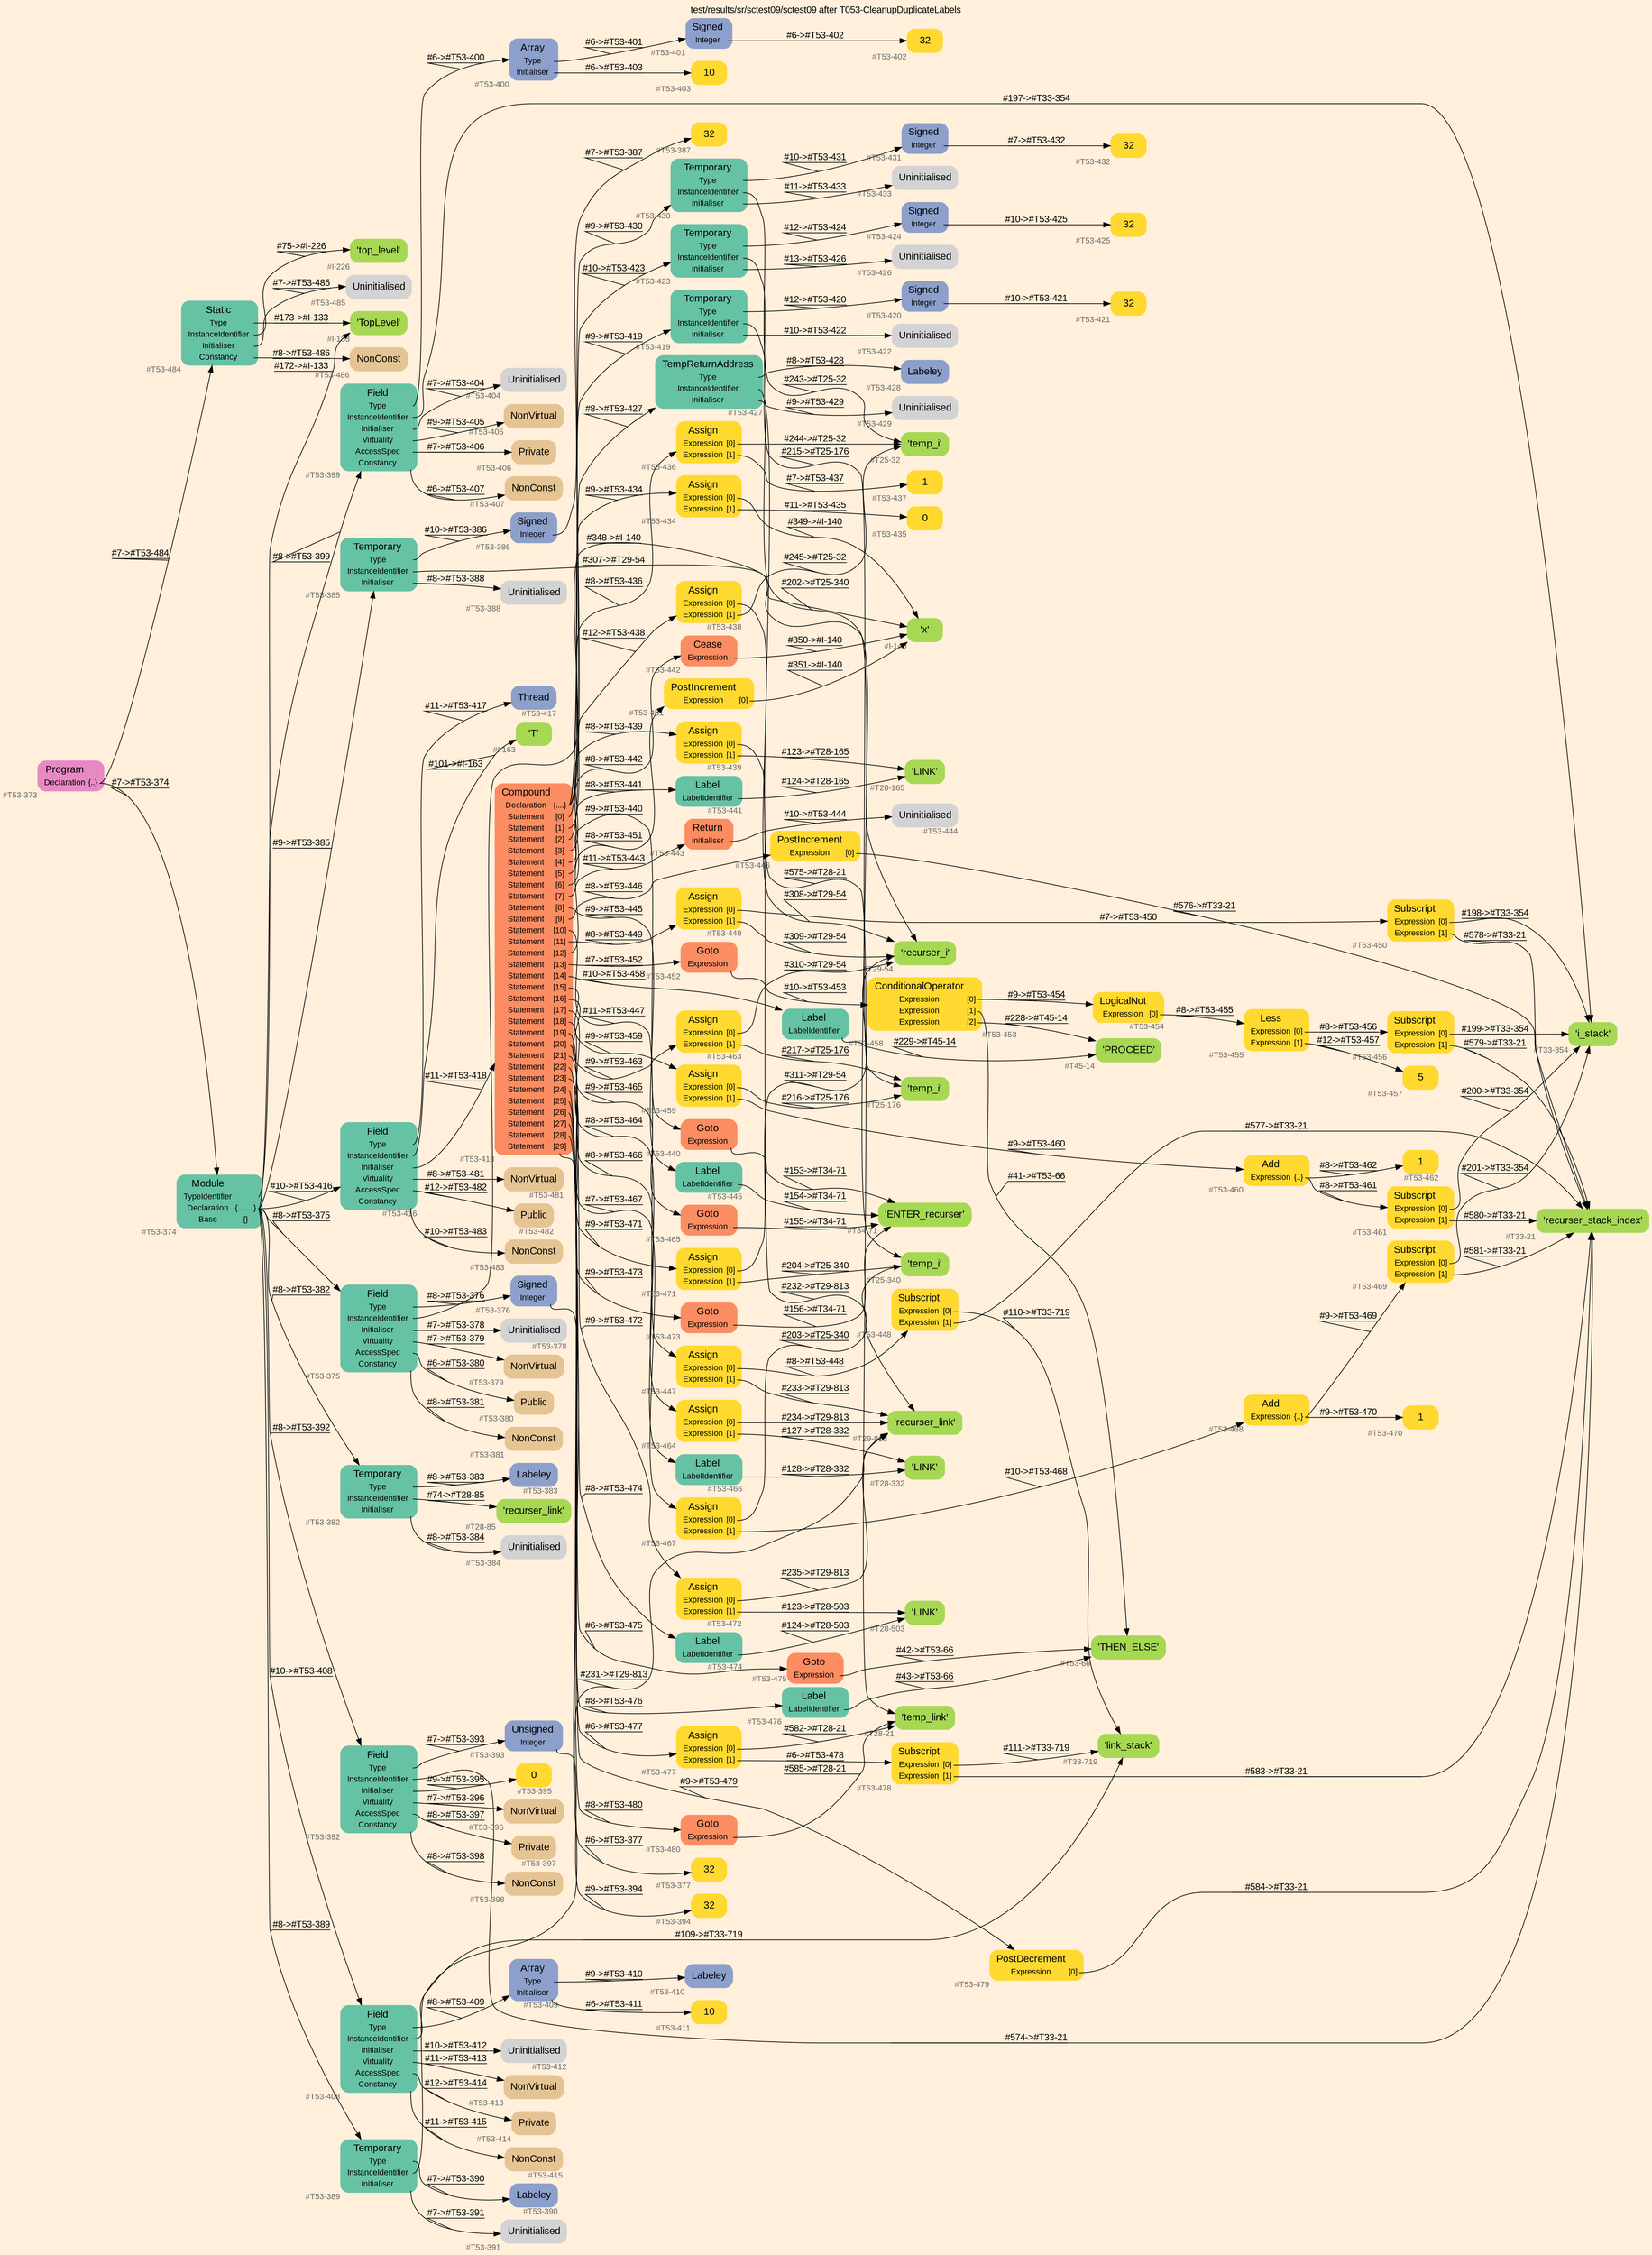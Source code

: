 digraph "test/results/sr/sctest09/sctest09 after T053-CleanupDuplicateLabels" {
label = "test/results/sr/sctest09/sctest09 after T053-CleanupDuplicateLabels"
labelloc = t
graph [
    rankdir = "LR"
    ranksep = 0.3
    bgcolor = antiquewhite1
    color = black
    fontcolor = black
    fontname = "Arial"
];
node [
    fontname = "Arial"
];
edge [
    fontname = "Arial"
];

// -------------------- node figure --------------------
// -------- block #T53-373 ----------
"#T53-373" [
    fillcolor = "/set28/4"
    xlabel = "#T53-373"
    fontsize = "12"
    fontcolor = grey40
    shape = "plaintext"
    label = <<TABLE BORDER="0" CELLBORDER="0" CELLSPACING="0">
     <TR><TD><FONT COLOR="black" POINT-SIZE="15">Program</FONT></TD></TR>
     <TR><TD><FONT COLOR="black" POINT-SIZE="12">Declaration</FONT></TD><TD PORT="port0"><FONT COLOR="black" POINT-SIZE="12">{..}</FONT></TD></TR>
    </TABLE>>
    style = "rounded,filled"
];

// -------- block #T53-374 ----------
"#T53-374" [
    fillcolor = "/set28/1"
    xlabel = "#T53-374"
    fontsize = "12"
    fontcolor = grey40
    shape = "plaintext"
    label = <<TABLE BORDER="0" CELLBORDER="0" CELLSPACING="0">
     <TR><TD><FONT COLOR="black" POINT-SIZE="15">Module</FONT></TD></TR>
     <TR><TD><FONT COLOR="black" POINT-SIZE="12">TypeIdentifier</FONT></TD><TD PORT="port0"></TD></TR>
     <TR><TD><FONT COLOR="black" POINT-SIZE="12">Declaration</FONT></TD><TD PORT="port1"><FONT COLOR="black" POINT-SIZE="12">{........}</FONT></TD></TR>
     <TR><TD><FONT COLOR="black" POINT-SIZE="12">Base</FONT></TD><TD PORT="port2"><FONT COLOR="black" POINT-SIZE="12">{}</FONT></TD></TR>
    </TABLE>>
    style = "rounded,filled"
];

// -------- block #I-133 ----------
"#I-133" [
    fillcolor = "/set28/5"
    xlabel = "#I-133"
    fontsize = "12"
    fontcolor = grey40
    shape = "plaintext"
    label = <<TABLE BORDER="0" CELLBORDER="0" CELLSPACING="0">
     <TR><TD><FONT COLOR="black" POINT-SIZE="15">'TopLevel'</FONT></TD></TR>
    </TABLE>>
    style = "rounded,filled"
];

// -------- block #T53-375 ----------
"#T53-375" [
    fillcolor = "/set28/1"
    xlabel = "#T53-375"
    fontsize = "12"
    fontcolor = grey40
    shape = "plaintext"
    label = <<TABLE BORDER="0" CELLBORDER="0" CELLSPACING="0">
     <TR><TD><FONT COLOR="black" POINT-SIZE="15">Field</FONT></TD></TR>
     <TR><TD><FONT COLOR="black" POINT-SIZE="12">Type</FONT></TD><TD PORT="port0"></TD></TR>
     <TR><TD><FONT COLOR="black" POINT-SIZE="12">InstanceIdentifier</FONT></TD><TD PORT="port1"></TD></TR>
     <TR><TD><FONT COLOR="black" POINT-SIZE="12">Initialiser</FONT></TD><TD PORT="port2"></TD></TR>
     <TR><TD><FONT COLOR="black" POINT-SIZE="12">Virtuality</FONT></TD><TD PORT="port3"></TD></TR>
     <TR><TD><FONT COLOR="black" POINT-SIZE="12">AccessSpec</FONT></TD><TD PORT="port4"></TD></TR>
     <TR><TD><FONT COLOR="black" POINT-SIZE="12">Constancy</FONT></TD><TD PORT="port5"></TD></TR>
    </TABLE>>
    style = "rounded,filled"
];

// -------- block #T53-376 ----------
"#T53-376" [
    fillcolor = "/set28/3"
    xlabel = "#T53-376"
    fontsize = "12"
    fontcolor = grey40
    shape = "plaintext"
    label = <<TABLE BORDER="0" CELLBORDER="0" CELLSPACING="0">
     <TR><TD><FONT COLOR="black" POINT-SIZE="15">Signed</FONT></TD></TR>
     <TR><TD><FONT COLOR="black" POINT-SIZE="12">Integer</FONT></TD><TD PORT="port0"></TD></TR>
    </TABLE>>
    style = "rounded,filled"
];

// -------- block #T53-377 ----------
"#T53-377" [
    fillcolor = "/set28/6"
    xlabel = "#T53-377"
    fontsize = "12"
    fontcolor = grey40
    shape = "plaintext"
    label = <<TABLE BORDER="0" CELLBORDER="0" CELLSPACING="0">
     <TR><TD><FONT COLOR="black" POINT-SIZE="15">32</FONT></TD></TR>
    </TABLE>>
    style = "rounded,filled"
];

// -------- block #I-140 ----------
"#I-140" [
    fillcolor = "/set28/5"
    xlabel = "#I-140"
    fontsize = "12"
    fontcolor = grey40
    shape = "plaintext"
    label = <<TABLE BORDER="0" CELLBORDER="0" CELLSPACING="0">
     <TR><TD><FONT COLOR="black" POINT-SIZE="15">'x'</FONT></TD></TR>
    </TABLE>>
    style = "rounded,filled"
];

// -------- block #T53-378 ----------
"#T53-378" [
    xlabel = "#T53-378"
    fontsize = "12"
    fontcolor = grey40
    shape = "plaintext"
    label = <<TABLE BORDER="0" CELLBORDER="0" CELLSPACING="0">
     <TR><TD><FONT COLOR="black" POINT-SIZE="15">Uninitialised</FONT></TD></TR>
    </TABLE>>
    style = "rounded,filled"
];

// -------- block #T53-379 ----------
"#T53-379" [
    fillcolor = "/set28/7"
    xlabel = "#T53-379"
    fontsize = "12"
    fontcolor = grey40
    shape = "plaintext"
    label = <<TABLE BORDER="0" CELLBORDER="0" CELLSPACING="0">
     <TR><TD><FONT COLOR="black" POINT-SIZE="15">NonVirtual</FONT></TD></TR>
    </TABLE>>
    style = "rounded,filled"
];

// -------- block #T53-380 ----------
"#T53-380" [
    fillcolor = "/set28/7"
    xlabel = "#T53-380"
    fontsize = "12"
    fontcolor = grey40
    shape = "plaintext"
    label = <<TABLE BORDER="0" CELLBORDER="0" CELLSPACING="0">
     <TR><TD><FONT COLOR="black" POINT-SIZE="15">Public</FONT></TD></TR>
    </TABLE>>
    style = "rounded,filled"
];

// -------- block #T53-381 ----------
"#T53-381" [
    fillcolor = "/set28/7"
    xlabel = "#T53-381"
    fontsize = "12"
    fontcolor = grey40
    shape = "plaintext"
    label = <<TABLE BORDER="0" CELLBORDER="0" CELLSPACING="0">
     <TR><TD><FONT COLOR="black" POINT-SIZE="15">NonConst</FONT></TD></TR>
    </TABLE>>
    style = "rounded,filled"
];

// -------- block #T53-382 ----------
"#T53-382" [
    fillcolor = "/set28/1"
    xlabel = "#T53-382"
    fontsize = "12"
    fontcolor = grey40
    shape = "plaintext"
    label = <<TABLE BORDER="0" CELLBORDER="0" CELLSPACING="0">
     <TR><TD><FONT COLOR="black" POINT-SIZE="15">Temporary</FONT></TD></TR>
     <TR><TD><FONT COLOR="black" POINT-SIZE="12">Type</FONT></TD><TD PORT="port0"></TD></TR>
     <TR><TD><FONT COLOR="black" POINT-SIZE="12">InstanceIdentifier</FONT></TD><TD PORT="port1"></TD></TR>
     <TR><TD><FONT COLOR="black" POINT-SIZE="12">Initialiser</FONT></TD><TD PORT="port2"></TD></TR>
    </TABLE>>
    style = "rounded,filled"
];

// -------- block #T53-383 ----------
"#T53-383" [
    fillcolor = "/set28/3"
    xlabel = "#T53-383"
    fontsize = "12"
    fontcolor = grey40
    shape = "plaintext"
    label = <<TABLE BORDER="0" CELLBORDER="0" CELLSPACING="0">
     <TR><TD><FONT COLOR="black" POINT-SIZE="15">Labeley</FONT></TD></TR>
    </TABLE>>
    style = "rounded,filled"
];

// -------- block #T28-85 ----------
"#T28-85" [
    fillcolor = "/set28/5"
    xlabel = "#T28-85"
    fontsize = "12"
    fontcolor = grey40
    shape = "plaintext"
    label = <<TABLE BORDER="0" CELLBORDER="0" CELLSPACING="0">
     <TR><TD><FONT COLOR="black" POINT-SIZE="15">'recurser_link'</FONT></TD></TR>
    </TABLE>>
    style = "rounded,filled"
];

// -------- block #T53-384 ----------
"#T53-384" [
    xlabel = "#T53-384"
    fontsize = "12"
    fontcolor = grey40
    shape = "plaintext"
    label = <<TABLE BORDER="0" CELLBORDER="0" CELLSPACING="0">
     <TR><TD><FONT COLOR="black" POINT-SIZE="15">Uninitialised</FONT></TD></TR>
    </TABLE>>
    style = "rounded,filled"
];

// -------- block #T53-385 ----------
"#T53-385" [
    fillcolor = "/set28/1"
    xlabel = "#T53-385"
    fontsize = "12"
    fontcolor = grey40
    shape = "plaintext"
    label = <<TABLE BORDER="0" CELLBORDER="0" CELLSPACING="0">
     <TR><TD><FONT COLOR="black" POINT-SIZE="15">Temporary</FONT></TD></TR>
     <TR><TD><FONT COLOR="black" POINT-SIZE="12">Type</FONT></TD><TD PORT="port0"></TD></TR>
     <TR><TD><FONT COLOR="black" POINT-SIZE="12">InstanceIdentifier</FONT></TD><TD PORT="port1"></TD></TR>
     <TR><TD><FONT COLOR="black" POINT-SIZE="12">Initialiser</FONT></TD><TD PORT="port2"></TD></TR>
    </TABLE>>
    style = "rounded,filled"
];

// -------- block #T53-386 ----------
"#T53-386" [
    fillcolor = "/set28/3"
    xlabel = "#T53-386"
    fontsize = "12"
    fontcolor = grey40
    shape = "plaintext"
    label = <<TABLE BORDER="0" CELLBORDER="0" CELLSPACING="0">
     <TR><TD><FONT COLOR="black" POINT-SIZE="15">Signed</FONT></TD></TR>
     <TR><TD><FONT COLOR="black" POINT-SIZE="12">Integer</FONT></TD><TD PORT="port0"></TD></TR>
    </TABLE>>
    style = "rounded,filled"
];

// -------- block #T53-387 ----------
"#T53-387" [
    fillcolor = "/set28/6"
    xlabel = "#T53-387"
    fontsize = "12"
    fontcolor = grey40
    shape = "plaintext"
    label = <<TABLE BORDER="0" CELLBORDER="0" CELLSPACING="0">
     <TR><TD><FONT COLOR="black" POINT-SIZE="15">32</FONT></TD></TR>
    </TABLE>>
    style = "rounded,filled"
];

// -------- block #T29-54 ----------
"#T29-54" [
    fillcolor = "/set28/5"
    xlabel = "#T29-54"
    fontsize = "12"
    fontcolor = grey40
    shape = "plaintext"
    label = <<TABLE BORDER="0" CELLBORDER="0" CELLSPACING="0">
     <TR><TD><FONT COLOR="black" POINT-SIZE="15">'recurser_i'</FONT></TD></TR>
    </TABLE>>
    style = "rounded,filled"
];

// -------- block #T53-388 ----------
"#T53-388" [
    xlabel = "#T53-388"
    fontsize = "12"
    fontcolor = grey40
    shape = "plaintext"
    label = <<TABLE BORDER="0" CELLBORDER="0" CELLSPACING="0">
     <TR><TD><FONT COLOR="black" POINT-SIZE="15">Uninitialised</FONT></TD></TR>
    </TABLE>>
    style = "rounded,filled"
];

// -------- block #T53-389 ----------
"#T53-389" [
    fillcolor = "/set28/1"
    xlabel = "#T53-389"
    fontsize = "12"
    fontcolor = grey40
    shape = "plaintext"
    label = <<TABLE BORDER="0" CELLBORDER="0" CELLSPACING="0">
     <TR><TD><FONT COLOR="black" POINT-SIZE="15">Temporary</FONT></TD></TR>
     <TR><TD><FONT COLOR="black" POINT-SIZE="12">Type</FONT></TD><TD PORT="port0"></TD></TR>
     <TR><TD><FONT COLOR="black" POINT-SIZE="12">InstanceIdentifier</FONT></TD><TD PORT="port1"></TD></TR>
     <TR><TD><FONT COLOR="black" POINT-SIZE="12">Initialiser</FONT></TD><TD PORT="port2"></TD></TR>
    </TABLE>>
    style = "rounded,filled"
];

// -------- block #T53-390 ----------
"#T53-390" [
    fillcolor = "/set28/3"
    xlabel = "#T53-390"
    fontsize = "12"
    fontcolor = grey40
    shape = "plaintext"
    label = <<TABLE BORDER="0" CELLBORDER="0" CELLSPACING="0">
     <TR><TD><FONT COLOR="black" POINT-SIZE="15">Labeley</FONT></TD></TR>
    </TABLE>>
    style = "rounded,filled"
];

// -------- block #T29-813 ----------
"#T29-813" [
    fillcolor = "/set28/5"
    xlabel = "#T29-813"
    fontsize = "12"
    fontcolor = grey40
    shape = "plaintext"
    label = <<TABLE BORDER="0" CELLBORDER="0" CELLSPACING="0">
     <TR><TD><FONT COLOR="black" POINT-SIZE="15">'recurser_link'</FONT></TD></TR>
    </TABLE>>
    style = "rounded,filled"
];

// -------- block #T53-391 ----------
"#T53-391" [
    xlabel = "#T53-391"
    fontsize = "12"
    fontcolor = grey40
    shape = "plaintext"
    label = <<TABLE BORDER="0" CELLBORDER="0" CELLSPACING="0">
     <TR><TD><FONT COLOR="black" POINT-SIZE="15">Uninitialised</FONT></TD></TR>
    </TABLE>>
    style = "rounded,filled"
];

// -------- block #T53-392 ----------
"#T53-392" [
    fillcolor = "/set28/1"
    xlabel = "#T53-392"
    fontsize = "12"
    fontcolor = grey40
    shape = "plaintext"
    label = <<TABLE BORDER="0" CELLBORDER="0" CELLSPACING="0">
     <TR><TD><FONT COLOR="black" POINT-SIZE="15">Field</FONT></TD></TR>
     <TR><TD><FONT COLOR="black" POINT-SIZE="12">Type</FONT></TD><TD PORT="port0"></TD></TR>
     <TR><TD><FONT COLOR="black" POINT-SIZE="12">InstanceIdentifier</FONT></TD><TD PORT="port1"></TD></TR>
     <TR><TD><FONT COLOR="black" POINT-SIZE="12">Initialiser</FONT></TD><TD PORT="port2"></TD></TR>
     <TR><TD><FONT COLOR="black" POINT-SIZE="12">Virtuality</FONT></TD><TD PORT="port3"></TD></TR>
     <TR><TD><FONT COLOR="black" POINT-SIZE="12">AccessSpec</FONT></TD><TD PORT="port4"></TD></TR>
     <TR><TD><FONT COLOR="black" POINT-SIZE="12">Constancy</FONT></TD><TD PORT="port5"></TD></TR>
    </TABLE>>
    style = "rounded,filled"
];

// -------- block #T53-393 ----------
"#T53-393" [
    fillcolor = "/set28/3"
    xlabel = "#T53-393"
    fontsize = "12"
    fontcolor = grey40
    shape = "plaintext"
    label = <<TABLE BORDER="0" CELLBORDER="0" CELLSPACING="0">
     <TR><TD><FONT COLOR="black" POINT-SIZE="15">Unsigned</FONT></TD></TR>
     <TR><TD><FONT COLOR="black" POINT-SIZE="12">Integer</FONT></TD><TD PORT="port0"></TD></TR>
    </TABLE>>
    style = "rounded,filled"
];

// -------- block #T53-394 ----------
"#T53-394" [
    fillcolor = "/set28/6"
    xlabel = "#T53-394"
    fontsize = "12"
    fontcolor = grey40
    shape = "plaintext"
    label = <<TABLE BORDER="0" CELLBORDER="0" CELLSPACING="0">
     <TR><TD><FONT COLOR="black" POINT-SIZE="15">32</FONT></TD></TR>
    </TABLE>>
    style = "rounded,filled"
];

// -------- block #T33-21 ----------
"#T33-21" [
    fillcolor = "/set28/5"
    xlabel = "#T33-21"
    fontsize = "12"
    fontcolor = grey40
    shape = "plaintext"
    label = <<TABLE BORDER="0" CELLBORDER="0" CELLSPACING="0">
     <TR><TD><FONT COLOR="black" POINT-SIZE="15">'recurser_stack_index'</FONT></TD></TR>
    </TABLE>>
    style = "rounded,filled"
];

// -------- block #T53-395 ----------
"#T53-395" [
    fillcolor = "/set28/6"
    xlabel = "#T53-395"
    fontsize = "12"
    fontcolor = grey40
    shape = "plaintext"
    label = <<TABLE BORDER="0" CELLBORDER="0" CELLSPACING="0">
     <TR><TD><FONT COLOR="black" POINT-SIZE="15">0</FONT></TD></TR>
    </TABLE>>
    style = "rounded,filled"
];

// -------- block #T53-396 ----------
"#T53-396" [
    fillcolor = "/set28/7"
    xlabel = "#T53-396"
    fontsize = "12"
    fontcolor = grey40
    shape = "plaintext"
    label = <<TABLE BORDER="0" CELLBORDER="0" CELLSPACING="0">
     <TR><TD><FONT COLOR="black" POINT-SIZE="15">NonVirtual</FONT></TD></TR>
    </TABLE>>
    style = "rounded,filled"
];

// -------- block #T53-397 ----------
"#T53-397" [
    fillcolor = "/set28/7"
    xlabel = "#T53-397"
    fontsize = "12"
    fontcolor = grey40
    shape = "plaintext"
    label = <<TABLE BORDER="0" CELLBORDER="0" CELLSPACING="0">
     <TR><TD><FONT COLOR="black" POINT-SIZE="15">Private</FONT></TD></TR>
    </TABLE>>
    style = "rounded,filled"
];

// -------- block #T53-398 ----------
"#T53-398" [
    fillcolor = "/set28/7"
    xlabel = "#T53-398"
    fontsize = "12"
    fontcolor = grey40
    shape = "plaintext"
    label = <<TABLE BORDER="0" CELLBORDER="0" CELLSPACING="0">
     <TR><TD><FONT COLOR="black" POINT-SIZE="15">NonConst</FONT></TD></TR>
    </TABLE>>
    style = "rounded,filled"
];

// -------- block #T53-399 ----------
"#T53-399" [
    fillcolor = "/set28/1"
    xlabel = "#T53-399"
    fontsize = "12"
    fontcolor = grey40
    shape = "plaintext"
    label = <<TABLE BORDER="0" CELLBORDER="0" CELLSPACING="0">
     <TR><TD><FONT COLOR="black" POINT-SIZE="15">Field</FONT></TD></TR>
     <TR><TD><FONT COLOR="black" POINT-SIZE="12">Type</FONT></TD><TD PORT="port0"></TD></TR>
     <TR><TD><FONT COLOR="black" POINT-SIZE="12">InstanceIdentifier</FONT></TD><TD PORT="port1"></TD></TR>
     <TR><TD><FONT COLOR="black" POINT-SIZE="12">Initialiser</FONT></TD><TD PORT="port2"></TD></TR>
     <TR><TD><FONT COLOR="black" POINT-SIZE="12">Virtuality</FONT></TD><TD PORT="port3"></TD></TR>
     <TR><TD><FONT COLOR="black" POINT-SIZE="12">AccessSpec</FONT></TD><TD PORT="port4"></TD></TR>
     <TR><TD><FONT COLOR="black" POINT-SIZE="12">Constancy</FONT></TD><TD PORT="port5"></TD></TR>
    </TABLE>>
    style = "rounded,filled"
];

// -------- block #T53-400 ----------
"#T53-400" [
    fillcolor = "/set28/3"
    xlabel = "#T53-400"
    fontsize = "12"
    fontcolor = grey40
    shape = "plaintext"
    label = <<TABLE BORDER="0" CELLBORDER="0" CELLSPACING="0">
     <TR><TD><FONT COLOR="black" POINT-SIZE="15">Array</FONT></TD></TR>
     <TR><TD><FONT COLOR="black" POINT-SIZE="12">Type</FONT></TD><TD PORT="port0"></TD></TR>
     <TR><TD><FONT COLOR="black" POINT-SIZE="12">Initialiser</FONT></TD><TD PORT="port1"></TD></TR>
    </TABLE>>
    style = "rounded,filled"
];

// -------- block #T53-401 ----------
"#T53-401" [
    fillcolor = "/set28/3"
    xlabel = "#T53-401"
    fontsize = "12"
    fontcolor = grey40
    shape = "plaintext"
    label = <<TABLE BORDER="0" CELLBORDER="0" CELLSPACING="0">
     <TR><TD><FONT COLOR="black" POINT-SIZE="15">Signed</FONT></TD></TR>
     <TR><TD><FONT COLOR="black" POINT-SIZE="12">Integer</FONT></TD><TD PORT="port0"></TD></TR>
    </TABLE>>
    style = "rounded,filled"
];

// -------- block #T53-402 ----------
"#T53-402" [
    fillcolor = "/set28/6"
    xlabel = "#T53-402"
    fontsize = "12"
    fontcolor = grey40
    shape = "plaintext"
    label = <<TABLE BORDER="0" CELLBORDER="0" CELLSPACING="0">
     <TR><TD><FONT COLOR="black" POINT-SIZE="15">32</FONT></TD></TR>
    </TABLE>>
    style = "rounded,filled"
];

// -------- block #T53-403 ----------
"#T53-403" [
    fillcolor = "/set28/6"
    xlabel = "#T53-403"
    fontsize = "12"
    fontcolor = grey40
    shape = "plaintext"
    label = <<TABLE BORDER="0" CELLBORDER="0" CELLSPACING="0">
     <TR><TD><FONT COLOR="black" POINT-SIZE="15">10</FONT></TD></TR>
    </TABLE>>
    style = "rounded,filled"
];

// -------- block #T33-354 ----------
"#T33-354" [
    fillcolor = "/set28/5"
    xlabel = "#T33-354"
    fontsize = "12"
    fontcolor = grey40
    shape = "plaintext"
    label = <<TABLE BORDER="0" CELLBORDER="0" CELLSPACING="0">
     <TR><TD><FONT COLOR="black" POINT-SIZE="15">'i_stack'</FONT></TD></TR>
    </TABLE>>
    style = "rounded,filled"
];

// -------- block #T53-404 ----------
"#T53-404" [
    xlabel = "#T53-404"
    fontsize = "12"
    fontcolor = grey40
    shape = "plaintext"
    label = <<TABLE BORDER="0" CELLBORDER="0" CELLSPACING="0">
     <TR><TD><FONT COLOR="black" POINT-SIZE="15">Uninitialised</FONT></TD></TR>
    </TABLE>>
    style = "rounded,filled"
];

// -------- block #T53-405 ----------
"#T53-405" [
    fillcolor = "/set28/7"
    xlabel = "#T53-405"
    fontsize = "12"
    fontcolor = grey40
    shape = "plaintext"
    label = <<TABLE BORDER="0" CELLBORDER="0" CELLSPACING="0">
     <TR><TD><FONT COLOR="black" POINT-SIZE="15">NonVirtual</FONT></TD></TR>
    </TABLE>>
    style = "rounded,filled"
];

// -------- block #T53-406 ----------
"#T53-406" [
    fillcolor = "/set28/7"
    xlabel = "#T53-406"
    fontsize = "12"
    fontcolor = grey40
    shape = "plaintext"
    label = <<TABLE BORDER="0" CELLBORDER="0" CELLSPACING="0">
     <TR><TD><FONT COLOR="black" POINT-SIZE="15">Private</FONT></TD></TR>
    </TABLE>>
    style = "rounded,filled"
];

// -------- block #T53-407 ----------
"#T53-407" [
    fillcolor = "/set28/7"
    xlabel = "#T53-407"
    fontsize = "12"
    fontcolor = grey40
    shape = "plaintext"
    label = <<TABLE BORDER="0" CELLBORDER="0" CELLSPACING="0">
     <TR><TD><FONT COLOR="black" POINT-SIZE="15">NonConst</FONT></TD></TR>
    </TABLE>>
    style = "rounded,filled"
];

// -------- block #T53-408 ----------
"#T53-408" [
    fillcolor = "/set28/1"
    xlabel = "#T53-408"
    fontsize = "12"
    fontcolor = grey40
    shape = "plaintext"
    label = <<TABLE BORDER="0" CELLBORDER="0" CELLSPACING="0">
     <TR><TD><FONT COLOR="black" POINT-SIZE="15">Field</FONT></TD></TR>
     <TR><TD><FONT COLOR="black" POINT-SIZE="12">Type</FONT></TD><TD PORT="port0"></TD></TR>
     <TR><TD><FONT COLOR="black" POINT-SIZE="12">InstanceIdentifier</FONT></TD><TD PORT="port1"></TD></TR>
     <TR><TD><FONT COLOR="black" POINT-SIZE="12">Initialiser</FONT></TD><TD PORT="port2"></TD></TR>
     <TR><TD><FONT COLOR="black" POINT-SIZE="12">Virtuality</FONT></TD><TD PORT="port3"></TD></TR>
     <TR><TD><FONT COLOR="black" POINT-SIZE="12">AccessSpec</FONT></TD><TD PORT="port4"></TD></TR>
     <TR><TD><FONT COLOR="black" POINT-SIZE="12">Constancy</FONT></TD><TD PORT="port5"></TD></TR>
    </TABLE>>
    style = "rounded,filled"
];

// -------- block #T53-409 ----------
"#T53-409" [
    fillcolor = "/set28/3"
    xlabel = "#T53-409"
    fontsize = "12"
    fontcolor = grey40
    shape = "plaintext"
    label = <<TABLE BORDER="0" CELLBORDER="0" CELLSPACING="0">
     <TR><TD><FONT COLOR="black" POINT-SIZE="15">Array</FONT></TD></TR>
     <TR><TD><FONT COLOR="black" POINT-SIZE="12">Type</FONT></TD><TD PORT="port0"></TD></TR>
     <TR><TD><FONT COLOR="black" POINT-SIZE="12">Initialiser</FONT></TD><TD PORT="port1"></TD></TR>
    </TABLE>>
    style = "rounded,filled"
];

// -------- block #T53-410 ----------
"#T53-410" [
    fillcolor = "/set28/3"
    xlabel = "#T53-410"
    fontsize = "12"
    fontcolor = grey40
    shape = "plaintext"
    label = <<TABLE BORDER="0" CELLBORDER="0" CELLSPACING="0">
     <TR><TD><FONT COLOR="black" POINT-SIZE="15">Labeley</FONT></TD></TR>
    </TABLE>>
    style = "rounded,filled"
];

// -------- block #T53-411 ----------
"#T53-411" [
    fillcolor = "/set28/6"
    xlabel = "#T53-411"
    fontsize = "12"
    fontcolor = grey40
    shape = "plaintext"
    label = <<TABLE BORDER="0" CELLBORDER="0" CELLSPACING="0">
     <TR><TD><FONT COLOR="black" POINT-SIZE="15">10</FONT></TD></TR>
    </TABLE>>
    style = "rounded,filled"
];

// -------- block #T33-719 ----------
"#T33-719" [
    fillcolor = "/set28/5"
    xlabel = "#T33-719"
    fontsize = "12"
    fontcolor = grey40
    shape = "plaintext"
    label = <<TABLE BORDER="0" CELLBORDER="0" CELLSPACING="0">
     <TR><TD><FONT COLOR="black" POINT-SIZE="15">'link_stack'</FONT></TD></TR>
    </TABLE>>
    style = "rounded,filled"
];

// -------- block #T53-412 ----------
"#T53-412" [
    xlabel = "#T53-412"
    fontsize = "12"
    fontcolor = grey40
    shape = "plaintext"
    label = <<TABLE BORDER="0" CELLBORDER="0" CELLSPACING="0">
     <TR><TD><FONT COLOR="black" POINT-SIZE="15">Uninitialised</FONT></TD></TR>
    </TABLE>>
    style = "rounded,filled"
];

// -------- block #T53-413 ----------
"#T53-413" [
    fillcolor = "/set28/7"
    xlabel = "#T53-413"
    fontsize = "12"
    fontcolor = grey40
    shape = "plaintext"
    label = <<TABLE BORDER="0" CELLBORDER="0" CELLSPACING="0">
     <TR><TD><FONT COLOR="black" POINT-SIZE="15">NonVirtual</FONT></TD></TR>
    </TABLE>>
    style = "rounded,filled"
];

// -------- block #T53-414 ----------
"#T53-414" [
    fillcolor = "/set28/7"
    xlabel = "#T53-414"
    fontsize = "12"
    fontcolor = grey40
    shape = "plaintext"
    label = <<TABLE BORDER="0" CELLBORDER="0" CELLSPACING="0">
     <TR><TD><FONT COLOR="black" POINT-SIZE="15">Private</FONT></TD></TR>
    </TABLE>>
    style = "rounded,filled"
];

// -------- block #T53-415 ----------
"#T53-415" [
    fillcolor = "/set28/7"
    xlabel = "#T53-415"
    fontsize = "12"
    fontcolor = grey40
    shape = "plaintext"
    label = <<TABLE BORDER="0" CELLBORDER="0" CELLSPACING="0">
     <TR><TD><FONT COLOR="black" POINT-SIZE="15">NonConst</FONT></TD></TR>
    </TABLE>>
    style = "rounded,filled"
];

// -------- block #T53-416 ----------
"#T53-416" [
    fillcolor = "/set28/1"
    xlabel = "#T53-416"
    fontsize = "12"
    fontcolor = grey40
    shape = "plaintext"
    label = <<TABLE BORDER="0" CELLBORDER="0" CELLSPACING="0">
     <TR><TD><FONT COLOR="black" POINT-SIZE="15">Field</FONT></TD></TR>
     <TR><TD><FONT COLOR="black" POINT-SIZE="12">Type</FONT></TD><TD PORT="port0"></TD></TR>
     <TR><TD><FONT COLOR="black" POINT-SIZE="12">InstanceIdentifier</FONT></TD><TD PORT="port1"></TD></TR>
     <TR><TD><FONT COLOR="black" POINT-SIZE="12">Initialiser</FONT></TD><TD PORT="port2"></TD></TR>
     <TR><TD><FONT COLOR="black" POINT-SIZE="12">Virtuality</FONT></TD><TD PORT="port3"></TD></TR>
     <TR><TD><FONT COLOR="black" POINT-SIZE="12">AccessSpec</FONT></TD><TD PORT="port4"></TD></TR>
     <TR><TD><FONT COLOR="black" POINT-SIZE="12">Constancy</FONT></TD><TD PORT="port5"></TD></TR>
    </TABLE>>
    style = "rounded,filled"
];

// -------- block #T53-417 ----------
"#T53-417" [
    fillcolor = "/set28/3"
    xlabel = "#T53-417"
    fontsize = "12"
    fontcolor = grey40
    shape = "plaintext"
    label = <<TABLE BORDER="0" CELLBORDER="0" CELLSPACING="0">
     <TR><TD><FONT COLOR="black" POINT-SIZE="15">Thread</FONT></TD></TR>
    </TABLE>>
    style = "rounded,filled"
];

// -------- block #I-163 ----------
"#I-163" [
    fillcolor = "/set28/5"
    xlabel = "#I-163"
    fontsize = "12"
    fontcolor = grey40
    shape = "plaintext"
    label = <<TABLE BORDER="0" CELLBORDER="0" CELLSPACING="0">
     <TR><TD><FONT COLOR="black" POINT-SIZE="15">'T'</FONT></TD></TR>
    </TABLE>>
    style = "rounded,filled"
];

// -------- block #T53-418 ----------
"#T53-418" [
    fillcolor = "/set28/2"
    xlabel = "#T53-418"
    fontsize = "12"
    fontcolor = grey40
    shape = "plaintext"
    label = <<TABLE BORDER="0" CELLBORDER="0" CELLSPACING="0">
     <TR><TD><FONT COLOR="black" POINT-SIZE="15">Compound</FONT></TD></TR>
     <TR><TD><FONT COLOR="black" POINT-SIZE="12">Declaration</FONT></TD><TD PORT="port0"><FONT COLOR="black" POINT-SIZE="12">{....}</FONT></TD></TR>
     <TR><TD><FONT COLOR="black" POINT-SIZE="12">Statement</FONT></TD><TD PORT="port1"><FONT COLOR="black" POINT-SIZE="12">[0]</FONT></TD></TR>
     <TR><TD><FONT COLOR="black" POINT-SIZE="12">Statement</FONT></TD><TD PORT="port2"><FONT COLOR="black" POINT-SIZE="12">[1]</FONT></TD></TR>
     <TR><TD><FONT COLOR="black" POINT-SIZE="12">Statement</FONT></TD><TD PORT="port3"><FONT COLOR="black" POINT-SIZE="12">[2]</FONT></TD></TR>
     <TR><TD><FONT COLOR="black" POINT-SIZE="12">Statement</FONT></TD><TD PORT="port4"><FONT COLOR="black" POINT-SIZE="12">[3]</FONT></TD></TR>
     <TR><TD><FONT COLOR="black" POINT-SIZE="12">Statement</FONT></TD><TD PORT="port5"><FONT COLOR="black" POINT-SIZE="12">[4]</FONT></TD></TR>
     <TR><TD><FONT COLOR="black" POINT-SIZE="12">Statement</FONT></TD><TD PORT="port6"><FONT COLOR="black" POINT-SIZE="12">[5]</FONT></TD></TR>
     <TR><TD><FONT COLOR="black" POINT-SIZE="12">Statement</FONT></TD><TD PORT="port7"><FONT COLOR="black" POINT-SIZE="12">[6]</FONT></TD></TR>
     <TR><TD><FONT COLOR="black" POINT-SIZE="12">Statement</FONT></TD><TD PORT="port8"><FONT COLOR="black" POINT-SIZE="12">[7]</FONT></TD></TR>
     <TR><TD><FONT COLOR="black" POINT-SIZE="12">Statement</FONT></TD><TD PORT="port9"><FONT COLOR="black" POINT-SIZE="12">[8]</FONT></TD></TR>
     <TR><TD><FONT COLOR="black" POINT-SIZE="12">Statement</FONT></TD><TD PORT="port10"><FONT COLOR="black" POINT-SIZE="12">[9]</FONT></TD></TR>
     <TR><TD><FONT COLOR="black" POINT-SIZE="12">Statement</FONT></TD><TD PORT="port11"><FONT COLOR="black" POINT-SIZE="12">[10]</FONT></TD></TR>
     <TR><TD><FONT COLOR="black" POINT-SIZE="12">Statement</FONT></TD><TD PORT="port12"><FONT COLOR="black" POINT-SIZE="12">[11]</FONT></TD></TR>
     <TR><TD><FONT COLOR="black" POINT-SIZE="12">Statement</FONT></TD><TD PORT="port13"><FONT COLOR="black" POINT-SIZE="12">[12]</FONT></TD></TR>
     <TR><TD><FONT COLOR="black" POINT-SIZE="12">Statement</FONT></TD><TD PORT="port14"><FONT COLOR="black" POINT-SIZE="12">[13]</FONT></TD></TR>
     <TR><TD><FONT COLOR="black" POINT-SIZE="12">Statement</FONT></TD><TD PORT="port15"><FONT COLOR="black" POINT-SIZE="12">[14]</FONT></TD></TR>
     <TR><TD><FONT COLOR="black" POINT-SIZE="12">Statement</FONT></TD><TD PORT="port16"><FONT COLOR="black" POINT-SIZE="12">[15]</FONT></TD></TR>
     <TR><TD><FONT COLOR="black" POINT-SIZE="12">Statement</FONT></TD><TD PORT="port17"><FONT COLOR="black" POINT-SIZE="12">[16]</FONT></TD></TR>
     <TR><TD><FONT COLOR="black" POINT-SIZE="12">Statement</FONT></TD><TD PORT="port18"><FONT COLOR="black" POINT-SIZE="12">[17]</FONT></TD></TR>
     <TR><TD><FONT COLOR="black" POINT-SIZE="12">Statement</FONT></TD><TD PORT="port19"><FONT COLOR="black" POINT-SIZE="12">[18]</FONT></TD></TR>
     <TR><TD><FONT COLOR="black" POINT-SIZE="12">Statement</FONT></TD><TD PORT="port20"><FONT COLOR="black" POINT-SIZE="12">[19]</FONT></TD></TR>
     <TR><TD><FONT COLOR="black" POINT-SIZE="12">Statement</FONT></TD><TD PORT="port21"><FONT COLOR="black" POINT-SIZE="12">[20]</FONT></TD></TR>
     <TR><TD><FONT COLOR="black" POINT-SIZE="12">Statement</FONT></TD><TD PORT="port22"><FONT COLOR="black" POINT-SIZE="12">[21]</FONT></TD></TR>
     <TR><TD><FONT COLOR="black" POINT-SIZE="12">Statement</FONT></TD><TD PORT="port23"><FONT COLOR="black" POINT-SIZE="12">[22]</FONT></TD></TR>
     <TR><TD><FONT COLOR="black" POINT-SIZE="12">Statement</FONT></TD><TD PORT="port24"><FONT COLOR="black" POINT-SIZE="12">[23]</FONT></TD></TR>
     <TR><TD><FONT COLOR="black" POINT-SIZE="12">Statement</FONT></TD><TD PORT="port25"><FONT COLOR="black" POINT-SIZE="12">[24]</FONT></TD></TR>
     <TR><TD><FONT COLOR="black" POINT-SIZE="12">Statement</FONT></TD><TD PORT="port26"><FONT COLOR="black" POINT-SIZE="12">[25]</FONT></TD></TR>
     <TR><TD><FONT COLOR="black" POINT-SIZE="12">Statement</FONT></TD><TD PORT="port27"><FONT COLOR="black" POINT-SIZE="12">[26]</FONT></TD></TR>
     <TR><TD><FONT COLOR="black" POINT-SIZE="12">Statement</FONT></TD><TD PORT="port28"><FONT COLOR="black" POINT-SIZE="12">[27]</FONT></TD></TR>
     <TR><TD><FONT COLOR="black" POINT-SIZE="12">Statement</FONT></TD><TD PORT="port29"><FONT COLOR="black" POINT-SIZE="12">[28]</FONT></TD></TR>
     <TR><TD><FONT COLOR="black" POINT-SIZE="12">Statement</FONT></TD><TD PORT="port30"><FONT COLOR="black" POINT-SIZE="12">[29]</FONT></TD></TR>
    </TABLE>>
    style = "rounded,filled"
];

// -------- block #T53-419 ----------
"#T53-419" [
    fillcolor = "/set28/1"
    xlabel = "#T53-419"
    fontsize = "12"
    fontcolor = grey40
    shape = "plaintext"
    label = <<TABLE BORDER="0" CELLBORDER="0" CELLSPACING="0">
     <TR><TD><FONT COLOR="black" POINT-SIZE="15">Temporary</FONT></TD></TR>
     <TR><TD><FONT COLOR="black" POINT-SIZE="12">Type</FONT></TD><TD PORT="port0"></TD></TR>
     <TR><TD><FONT COLOR="black" POINT-SIZE="12">InstanceIdentifier</FONT></TD><TD PORT="port1"></TD></TR>
     <TR><TD><FONT COLOR="black" POINT-SIZE="12">Initialiser</FONT></TD><TD PORT="port2"></TD></TR>
    </TABLE>>
    style = "rounded,filled"
];

// -------- block #T53-420 ----------
"#T53-420" [
    fillcolor = "/set28/3"
    xlabel = "#T53-420"
    fontsize = "12"
    fontcolor = grey40
    shape = "plaintext"
    label = <<TABLE BORDER="0" CELLBORDER="0" CELLSPACING="0">
     <TR><TD><FONT COLOR="black" POINT-SIZE="15">Signed</FONT></TD></TR>
     <TR><TD><FONT COLOR="black" POINT-SIZE="12">Integer</FONT></TD><TD PORT="port0"></TD></TR>
    </TABLE>>
    style = "rounded,filled"
];

// -------- block #T53-421 ----------
"#T53-421" [
    fillcolor = "/set28/6"
    xlabel = "#T53-421"
    fontsize = "12"
    fontcolor = grey40
    shape = "plaintext"
    label = <<TABLE BORDER="0" CELLBORDER="0" CELLSPACING="0">
     <TR><TD><FONT COLOR="black" POINT-SIZE="15">32</FONT></TD></TR>
    </TABLE>>
    style = "rounded,filled"
];

// -------- block #T25-340 ----------
"#T25-340" [
    fillcolor = "/set28/5"
    xlabel = "#T25-340"
    fontsize = "12"
    fontcolor = grey40
    shape = "plaintext"
    label = <<TABLE BORDER="0" CELLBORDER="0" CELLSPACING="0">
     <TR><TD><FONT COLOR="black" POINT-SIZE="15">'temp_i'</FONT></TD></TR>
    </TABLE>>
    style = "rounded,filled"
];

// -------- block #T53-422 ----------
"#T53-422" [
    xlabel = "#T53-422"
    fontsize = "12"
    fontcolor = grey40
    shape = "plaintext"
    label = <<TABLE BORDER="0" CELLBORDER="0" CELLSPACING="0">
     <TR><TD><FONT COLOR="black" POINT-SIZE="15">Uninitialised</FONT></TD></TR>
    </TABLE>>
    style = "rounded,filled"
];

// -------- block #T53-423 ----------
"#T53-423" [
    fillcolor = "/set28/1"
    xlabel = "#T53-423"
    fontsize = "12"
    fontcolor = grey40
    shape = "plaintext"
    label = <<TABLE BORDER="0" CELLBORDER="0" CELLSPACING="0">
     <TR><TD><FONT COLOR="black" POINT-SIZE="15">Temporary</FONT></TD></TR>
     <TR><TD><FONT COLOR="black" POINT-SIZE="12">Type</FONT></TD><TD PORT="port0"></TD></TR>
     <TR><TD><FONT COLOR="black" POINT-SIZE="12">InstanceIdentifier</FONT></TD><TD PORT="port1"></TD></TR>
     <TR><TD><FONT COLOR="black" POINT-SIZE="12">Initialiser</FONT></TD><TD PORT="port2"></TD></TR>
    </TABLE>>
    style = "rounded,filled"
];

// -------- block #T53-424 ----------
"#T53-424" [
    fillcolor = "/set28/3"
    xlabel = "#T53-424"
    fontsize = "12"
    fontcolor = grey40
    shape = "plaintext"
    label = <<TABLE BORDER="0" CELLBORDER="0" CELLSPACING="0">
     <TR><TD><FONT COLOR="black" POINT-SIZE="15">Signed</FONT></TD></TR>
     <TR><TD><FONT COLOR="black" POINT-SIZE="12">Integer</FONT></TD><TD PORT="port0"></TD></TR>
    </TABLE>>
    style = "rounded,filled"
];

// -------- block #T53-425 ----------
"#T53-425" [
    fillcolor = "/set28/6"
    xlabel = "#T53-425"
    fontsize = "12"
    fontcolor = grey40
    shape = "plaintext"
    label = <<TABLE BORDER="0" CELLBORDER="0" CELLSPACING="0">
     <TR><TD><FONT COLOR="black" POINT-SIZE="15">32</FONT></TD></TR>
    </TABLE>>
    style = "rounded,filled"
];

// -------- block #T25-176 ----------
"#T25-176" [
    fillcolor = "/set28/5"
    xlabel = "#T25-176"
    fontsize = "12"
    fontcolor = grey40
    shape = "plaintext"
    label = <<TABLE BORDER="0" CELLBORDER="0" CELLSPACING="0">
     <TR><TD><FONT COLOR="black" POINT-SIZE="15">'temp_i'</FONT></TD></TR>
    </TABLE>>
    style = "rounded,filled"
];

// -------- block #T53-426 ----------
"#T53-426" [
    xlabel = "#T53-426"
    fontsize = "12"
    fontcolor = grey40
    shape = "plaintext"
    label = <<TABLE BORDER="0" CELLBORDER="0" CELLSPACING="0">
     <TR><TD><FONT COLOR="black" POINT-SIZE="15">Uninitialised</FONT></TD></TR>
    </TABLE>>
    style = "rounded,filled"
];

// -------- block #T53-427 ----------
"#T53-427" [
    fillcolor = "/set28/1"
    xlabel = "#T53-427"
    fontsize = "12"
    fontcolor = grey40
    shape = "plaintext"
    label = <<TABLE BORDER="0" CELLBORDER="0" CELLSPACING="0">
     <TR><TD><FONT COLOR="black" POINT-SIZE="15">TempReturnAddress</FONT></TD></TR>
     <TR><TD><FONT COLOR="black" POINT-SIZE="12">Type</FONT></TD><TD PORT="port0"></TD></TR>
     <TR><TD><FONT COLOR="black" POINT-SIZE="12">InstanceIdentifier</FONT></TD><TD PORT="port1"></TD></TR>
     <TR><TD><FONT COLOR="black" POINT-SIZE="12">Initialiser</FONT></TD><TD PORT="port2"></TD></TR>
    </TABLE>>
    style = "rounded,filled"
];

// -------- block #T53-428 ----------
"#T53-428" [
    fillcolor = "/set28/3"
    xlabel = "#T53-428"
    fontsize = "12"
    fontcolor = grey40
    shape = "plaintext"
    label = <<TABLE BORDER="0" CELLBORDER="0" CELLSPACING="0">
     <TR><TD><FONT COLOR="black" POINT-SIZE="15">Labeley</FONT></TD></TR>
    </TABLE>>
    style = "rounded,filled"
];

// -------- block #T28-21 ----------
"#T28-21" [
    fillcolor = "/set28/5"
    xlabel = "#T28-21"
    fontsize = "12"
    fontcolor = grey40
    shape = "plaintext"
    label = <<TABLE BORDER="0" CELLBORDER="0" CELLSPACING="0">
     <TR><TD><FONT COLOR="black" POINT-SIZE="15">'temp_link'</FONT></TD></TR>
    </TABLE>>
    style = "rounded,filled"
];

// -------- block #T53-429 ----------
"#T53-429" [
    xlabel = "#T53-429"
    fontsize = "12"
    fontcolor = grey40
    shape = "plaintext"
    label = <<TABLE BORDER="0" CELLBORDER="0" CELLSPACING="0">
     <TR><TD><FONT COLOR="black" POINT-SIZE="15">Uninitialised</FONT></TD></TR>
    </TABLE>>
    style = "rounded,filled"
];

// -------- block #T53-430 ----------
"#T53-430" [
    fillcolor = "/set28/1"
    xlabel = "#T53-430"
    fontsize = "12"
    fontcolor = grey40
    shape = "plaintext"
    label = <<TABLE BORDER="0" CELLBORDER="0" CELLSPACING="0">
     <TR><TD><FONT COLOR="black" POINT-SIZE="15">Temporary</FONT></TD></TR>
     <TR><TD><FONT COLOR="black" POINT-SIZE="12">Type</FONT></TD><TD PORT="port0"></TD></TR>
     <TR><TD><FONT COLOR="black" POINT-SIZE="12">InstanceIdentifier</FONT></TD><TD PORT="port1"></TD></TR>
     <TR><TD><FONT COLOR="black" POINT-SIZE="12">Initialiser</FONT></TD><TD PORT="port2"></TD></TR>
    </TABLE>>
    style = "rounded,filled"
];

// -------- block #T53-431 ----------
"#T53-431" [
    fillcolor = "/set28/3"
    xlabel = "#T53-431"
    fontsize = "12"
    fontcolor = grey40
    shape = "plaintext"
    label = <<TABLE BORDER="0" CELLBORDER="0" CELLSPACING="0">
     <TR><TD><FONT COLOR="black" POINT-SIZE="15">Signed</FONT></TD></TR>
     <TR><TD><FONT COLOR="black" POINT-SIZE="12">Integer</FONT></TD><TD PORT="port0"></TD></TR>
    </TABLE>>
    style = "rounded,filled"
];

// -------- block #T53-432 ----------
"#T53-432" [
    fillcolor = "/set28/6"
    xlabel = "#T53-432"
    fontsize = "12"
    fontcolor = grey40
    shape = "plaintext"
    label = <<TABLE BORDER="0" CELLBORDER="0" CELLSPACING="0">
     <TR><TD><FONT COLOR="black" POINT-SIZE="15">32</FONT></TD></TR>
    </TABLE>>
    style = "rounded,filled"
];

// -------- block #T25-32 ----------
"#T25-32" [
    fillcolor = "/set28/5"
    xlabel = "#T25-32"
    fontsize = "12"
    fontcolor = grey40
    shape = "plaintext"
    label = <<TABLE BORDER="0" CELLBORDER="0" CELLSPACING="0">
     <TR><TD><FONT COLOR="black" POINT-SIZE="15">'temp_i'</FONT></TD></TR>
    </TABLE>>
    style = "rounded,filled"
];

// -------- block #T53-433 ----------
"#T53-433" [
    xlabel = "#T53-433"
    fontsize = "12"
    fontcolor = grey40
    shape = "plaintext"
    label = <<TABLE BORDER="0" CELLBORDER="0" CELLSPACING="0">
     <TR><TD><FONT COLOR="black" POINT-SIZE="15">Uninitialised</FONT></TD></TR>
    </TABLE>>
    style = "rounded,filled"
];

// -------- block #T53-434 ----------
"#T53-434" [
    fillcolor = "/set28/6"
    xlabel = "#T53-434"
    fontsize = "12"
    fontcolor = grey40
    shape = "plaintext"
    label = <<TABLE BORDER="0" CELLBORDER="0" CELLSPACING="0">
     <TR><TD><FONT COLOR="black" POINT-SIZE="15">Assign</FONT></TD></TR>
     <TR><TD><FONT COLOR="black" POINT-SIZE="12">Expression</FONT></TD><TD PORT="port0"><FONT COLOR="black" POINT-SIZE="12">[0]</FONT></TD></TR>
     <TR><TD><FONT COLOR="black" POINT-SIZE="12">Expression</FONT></TD><TD PORT="port1"><FONT COLOR="black" POINT-SIZE="12">[1]</FONT></TD></TR>
    </TABLE>>
    style = "rounded,filled"
];

// -------- block #T53-435 ----------
"#T53-435" [
    fillcolor = "/set28/6"
    xlabel = "#T53-435"
    fontsize = "12"
    fontcolor = grey40
    shape = "plaintext"
    label = <<TABLE BORDER="0" CELLBORDER="0" CELLSPACING="0">
     <TR><TD><FONT COLOR="black" POINT-SIZE="15">0</FONT></TD></TR>
    </TABLE>>
    style = "rounded,filled"
];

// -------- block #T53-436 ----------
"#T53-436" [
    fillcolor = "/set28/6"
    xlabel = "#T53-436"
    fontsize = "12"
    fontcolor = grey40
    shape = "plaintext"
    label = <<TABLE BORDER="0" CELLBORDER="0" CELLSPACING="0">
     <TR><TD><FONT COLOR="black" POINT-SIZE="15">Assign</FONT></TD></TR>
     <TR><TD><FONT COLOR="black" POINT-SIZE="12">Expression</FONT></TD><TD PORT="port0"><FONT COLOR="black" POINT-SIZE="12">[0]</FONT></TD></TR>
     <TR><TD><FONT COLOR="black" POINT-SIZE="12">Expression</FONT></TD><TD PORT="port1"><FONT COLOR="black" POINT-SIZE="12">[1]</FONT></TD></TR>
    </TABLE>>
    style = "rounded,filled"
];

// -------- block #T53-437 ----------
"#T53-437" [
    fillcolor = "/set28/6"
    xlabel = "#T53-437"
    fontsize = "12"
    fontcolor = grey40
    shape = "plaintext"
    label = <<TABLE BORDER="0" CELLBORDER="0" CELLSPACING="0">
     <TR><TD><FONT COLOR="black" POINT-SIZE="15">1</FONT></TD></TR>
    </TABLE>>
    style = "rounded,filled"
];

// -------- block #T53-438 ----------
"#T53-438" [
    fillcolor = "/set28/6"
    xlabel = "#T53-438"
    fontsize = "12"
    fontcolor = grey40
    shape = "plaintext"
    label = <<TABLE BORDER="0" CELLBORDER="0" CELLSPACING="0">
     <TR><TD><FONT COLOR="black" POINT-SIZE="15">Assign</FONT></TD></TR>
     <TR><TD><FONT COLOR="black" POINT-SIZE="12">Expression</FONT></TD><TD PORT="port0"><FONT COLOR="black" POINT-SIZE="12">[0]</FONT></TD></TR>
     <TR><TD><FONT COLOR="black" POINT-SIZE="12">Expression</FONT></TD><TD PORT="port1"><FONT COLOR="black" POINT-SIZE="12">[1]</FONT></TD></TR>
    </TABLE>>
    style = "rounded,filled"
];

// -------- block #T53-439 ----------
"#T53-439" [
    fillcolor = "/set28/6"
    xlabel = "#T53-439"
    fontsize = "12"
    fontcolor = grey40
    shape = "plaintext"
    label = <<TABLE BORDER="0" CELLBORDER="0" CELLSPACING="0">
     <TR><TD><FONT COLOR="black" POINT-SIZE="15">Assign</FONT></TD></TR>
     <TR><TD><FONT COLOR="black" POINT-SIZE="12">Expression</FONT></TD><TD PORT="port0"><FONT COLOR="black" POINT-SIZE="12">[0]</FONT></TD></TR>
     <TR><TD><FONT COLOR="black" POINT-SIZE="12">Expression</FONT></TD><TD PORT="port1"><FONT COLOR="black" POINT-SIZE="12">[1]</FONT></TD></TR>
    </TABLE>>
    style = "rounded,filled"
];

// -------- block #T28-165 ----------
"#T28-165" [
    fillcolor = "/set28/5"
    xlabel = "#T28-165"
    fontsize = "12"
    fontcolor = grey40
    shape = "plaintext"
    label = <<TABLE BORDER="0" CELLBORDER="0" CELLSPACING="0">
     <TR><TD><FONT COLOR="black" POINT-SIZE="15">'LINK'</FONT></TD></TR>
    </TABLE>>
    style = "rounded,filled"
];

// -------- block #T53-440 ----------
"#T53-440" [
    fillcolor = "/set28/2"
    xlabel = "#T53-440"
    fontsize = "12"
    fontcolor = grey40
    shape = "plaintext"
    label = <<TABLE BORDER="0" CELLBORDER="0" CELLSPACING="0">
     <TR><TD><FONT COLOR="black" POINT-SIZE="15">Goto</FONT></TD></TR>
     <TR><TD><FONT COLOR="black" POINT-SIZE="12">Expression</FONT></TD><TD PORT="port0"></TD></TR>
    </TABLE>>
    style = "rounded,filled"
];

// -------- block #T34-71 ----------
"#T34-71" [
    fillcolor = "/set28/5"
    xlabel = "#T34-71"
    fontsize = "12"
    fontcolor = grey40
    shape = "plaintext"
    label = <<TABLE BORDER="0" CELLBORDER="0" CELLSPACING="0">
     <TR><TD><FONT COLOR="black" POINT-SIZE="15">'ENTER_recurser'</FONT></TD></TR>
    </TABLE>>
    style = "rounded,filled"
];

// -------- block #T53-441 ----------
"#T53-441" [
    fillcolor = "/set28/1"
    xlabel = "#T53-441"
    fontsize = "12"
    fontcolor = grey40
    shape = "plaintext"
    label = <<TABLE BORDER="0" CELLBORDER="0" CELLSPACING="0">
     <TR><TD><FONT COLOR="black" POINT-SIZE="15">Label</FONT></TD></TR>
     <TR><TD><FONT COLOR="black" POINT-SIZE="12">LabelIdentifier</FONT></TD><TD PORT="port0"></TD></TR>
    </TABLE>>
    style = "rounded,filled"
];

// -------- block #T53-442 ----------
"#T53-442" [
    fillcolor = "/set28/2"
    xlabel = "#T53-442"
    fontsize = "12"
    fontcolor = grey40
    shape = "plaintext"
    label = <<TABLE BORDER="0" CELLBORDER="0" CELLSPACING="0">
     <TR><TD><FONT COLOR="black" POINT-SIZE="15">Cease</FONT></TD></TR>
     <TR><TD><FONT COLOR="black" POINT-SIZE="12">Expression</FONT></TD><TD PORT="port0"></TD></TR>
    </TABLE>>
    style = "rounded,filled"
];

// -------- block #T53-443 ----------
"#T53-443" [
    fillcolor = "/set28/2"
    xlabel = "#T53-443"
    fontsize = "12"
    fontcolor = grey40
    shape = "plaintext"
    label = <<TABLE BORDER="0" CELLBORDER="0" CELLSPACING="0">
     <TR><TD><FONT COLOR="black" POINT-SIZE="15">Return</FONT></TD></TR>
     <TR><TD><FONT COLOR="black" POINT-SIZE="12">Initialiser</FONT></TD><TD PORT="port0"></TD></TR>
    </TABLE>>
    style = "rounded,filled"
];

// -------- block #T53-444 ----------
"#T53-444" [
    xlabel = "#T53-444"
    fontsize = "12"
    fontcolor = grey40
    shape = "plaintext"
    label = <<TABLE BORDER="0" CELLBORDER="0" CELLSPACING="0">
     <TR><TD><FONT COLOR="black" POINT-SIZE="15">Uninitialised</FONT></TD></TR>
    </TABLE>>
    style = "rounded,filled"
];

// -------- block #T53-445 ----------
"#T53-445" [
    fillcolor = "/set28/1"
    xlabel = "#T53-445"
    fontsize = "12"
    fontcolor = grey40
    shape = "plaintext"
    label = <<TABLE BORDER="0" CELLBORDER="0" CELLSPACING="0">
     <TR><TD><FONT COLOR="black" POINT-SIZE="15">Label</FONT></TD></TR>
     <TR><TD><FONT COLOR="black" POINT-SIZE="12">LabelIdentifier</FONT></TD><TD PORT="port0"></TD></TR>
    </TABLE>>
    style = "rounded,filled"
];

// -------- block #T53-446 ----------
"#T53-446" [
    fillcolor = "/set28/6"
    xlabel = "#T53-446"
    fontsize = "12"
    fontcolor = grey40
    shape = "plaintext"
    label = <<TABLE BORDER="0" CELLBORDER="0" CELLSPACING="0">
     <TR><TD><FONT COLOR="black" POINT-SIZE="15">PostIncrement</FONT></TD></TR>
     <TR><TD><FONT COLOR="black" POINT-SIZE="12">Expression</FONT></TD><TD PORT="port0"><FONT COLOR="black" POINT-SIZE="12">[0]</FONT></TD></TR>
    </TABLE>>
    style = "rounded,filled"
];

// -------- block #T53-447 ----------
"#T53-447" [
    fillcolor = "/set28/6"
    xlabel = "#T53-447"
    fontsize = "12"
    fontcolor = grey40
    shape = "plaintext"
    label = <<TABLE BORDER="0" CELLBORDER="0" CELLSPACING="0">
     <TR><TD><FONT COLOR="black" POINT-SIZE="15">Assign</FONT></TD></TR>
     <TR><TD><FONT COLOR="black" POINT-SIZE="12">Expression</FONT></TD><TD PORT="port0"><FONT COLOR="black" POINT-SIZE="12">[0]</FONT></TD></TR>
     <TR><TD><FONT COLOR="black" POINT-SIZE="12">Expression</FONT></TD><TD PORT="port1"><FONT COLOR="black" POINT-SIZE="12">[1]</FONT></TD></TR>
    </TABLE>>
    style = "rounded,filled"
];

// -------- block #T53-448 ----------
"#T53-448" [
    fillcolor = "/set28/6"
    xlabel = "#T53-448"
    fontsize = "12"
    fontcolor = grey40
    shape = "plaintext"
    label = <<TABLE BORDER="0" CELLBORDER="0" CELLSPACING="0">
     <TR><TD><FONT COLOR="black" POINT-SIZE="15">Subscript</FONT></TD></TR>
     <TR><TD><FONT COLOR="black" POINT-SIZE="12">Expression</FONT></TD><TD PORT="port0"><FONT COLOR="black" POINT-SIZE="12">[0]</FONT></TD></TR>
     <TR><TD><FONT COLOR="black" POINT-SIZE="12">Expression</FONT></TD><TD PORT="port1"><FONT COLOR="black" POINT-SIZE="12">[1]</FONT></TD></TR>
    </TABLE>>
    style = "rounded,filled"
];

// -------- block #T53-449 ----------
"#T53-449" [
    fillcolor = "/set28/6"
    xlabel = "#T53-449"
    fontsize = "12"
    fontcolor = grey40
    shape = "plaintext"
    label = <<TABLE BORDER="0" CELLBORDER="0" CELLSPACING="0">
     <TR><TD><FONT COLOR="black" POINT-SIZE="15">Assign</FONT></TD></TR>
     <TR><TD><FONT COLOR="black" POINT-SIZE="12">Expression</FONT></TD><TD PORT="port0"><FONT COLOR="black" POINT-SIZE="12">[0]</FONT></TD></TR>
     <TR><TD><FONT COLOR="black" POINT-SIZE="12">Expression</FONT></TD><TD PORT="port1"><FONT COLOR="black" POINT-SIZE="12">[1]</FONT></TD></TR>
    </TABLE>>
    style = "rounded,filled"
];

// -------- block #T53-450 ----------
"#T53-450" [
    fillcolor = "/set28/6"
    xlabel = "#T53-450"
    fontsize = "12"
    fontcolor = grey40
    shape = "plaintext"
    label = <<TABLE BORDER="0" CELLBORDER="0" CELLSPACING="0">
     <TR><TD><FONT COLOR="black" POINT-SIZE="15">Subscript</FONT></TD></TR>
     <TR><TD><FONT COLOR="black" POINT-SIZE="12">Expression</FONT></TD><TD PORT="port0"><FONT COLOR="black" POINT-SIZE="12">[0]</FONT></TD></TR>
     <TR><TD><FONT COLOR="black" POINT-SIZE="12">Expression</FONT></TD><TD PORT="port1"><FONT COLOR="black" POINT-SIZE="12">[1]</FONT></TD></TR>
    </TABLE>>
    style = "rounded,filled"
];

// -------- block #T53-451 ----------
"#T53-451" [
    fillcolor = "/set28/6"
    xlabel = "#T53-451"
    fontsize = "12"
    fontcolor = grey40
    shape = "plaintext"
    label = <<TABLE BORDER="0" CELLBORDER="0" CELLSPACING="0">
     <TR><TD><FONT COLOR="black" POINT-SIZE="15">PostIncrement</FONT></TD></TR>
     <TR><TD><FONT COLOR="black" POINT-SIZE="12">Expression</FONT></TD><TD PORT="port0"><FONT COLOR="black" POINT-SIZE="12">[0]</FONT></TD></TR>
    </TABLE>>
    style = "rounded,filled"
];

// -------- block #T53-452 ----------
"#T53-452" [
    fillcolor = "/set28/2"
    xlabel = "#T53-452"
    fontsize = "12"
    fontcolor = grey40
    shape = "plaintext"
    label = <<TABLE BORDER="0" CELLBORDER="0" CELLSPACING="0">
     <TR><TD><FONT COLOR="black" POINT-SIZE="15">Goto</FONT></TD></TR>
     <TR><TD><FONT COLOR="black" POINT-SIZE="12">Expression</FONT></TD><TD PORT="port0"></TD></TR>
    </TABLE>>
    style = "rounded,filled"
];

// -------- block #T53-453 ----------
"#T53-453" [
    fillcolor = "/set28/6"
    xlabel = "#T53-453"
    fontsize = "12"
    fontcolor = grey40
    shape = "plaintext"
    label = <<TABLE BORDER="0" CELLBORDER="0" CELLSPACING="0">
     <TR><TD><FONT COLOR="black" POINT-SIZE="15">ConditionalOperator</FONT></TD></TR>
     <TR><TD><FONT COLOR="black" POINT-SIZE="12">Expression</FONT></TD><TD PORT="port0"><FONT COLOR="black" POINT-SIZE="12">[0]</FONT></TD></TR>
     <TR><TD><FONT COLOR="black" POINT-SIZE="12">Expression</FONT></TD><TD PORT="port1"><FONT COLOR="black" POINT-SIZE="12">[1]</FONT></TD></TR>
     <TR><TD><FONT COLOR="black" POINT-SIZE="12">Expression</FONT></TD><TD PORT="port2"><FONT COLOR="black" POINT-SIZE="12">[2]</FONT></TD></TR>
    </TABLE>>
    style = "rounded,filled"
];

// -------- block #T53-454 ----------
"#T53-454" [
    fillcolor = "/set28/6"
    xlabel = "#T53-454"
    fontsize = "12"
    fontcolor = grey40
    shape = "plaintext"
    label = <<TABLE BORDER="0" CELLBORDER="0" CELLSPACING="0">
     <TR><TD><FONT COLOR="black" POINT-SIZE="15">LogicalNot</FONT></TD></TR>
     <TR><TD><FONT COLOR="black" POINT-SIZE="12">Expression</FONT></TD><TD PORT="port0"><FONT COLOR="black" POINT-SIZE="12">[0]</FONT></TD></TR>
    </TABLE>>
    style = "rounded,filled"
];

// -------- block #T53-455 ----------
"#T53-455" [
    fillcolor = "/set28/6"
    xlabel = "#T53-455"
    fontsize = "12"
    fontcolor = grey40
    shape = "plaintext"
    label = <<TABLE BORDER="0" CELLBORDER="0" CELLSPACING="0">
     <TR><TD><FONT COLOR="black" POINT-SIZE="15">Less</FONT></TD></TR>
     <TR><TD><FONT COLOR="black" POINT-SIZE="12">Expression</FONT></TD><TD PORT="port0"><FONT COLOR="black" POINT-SIZE="12">[0]</FONT></TD></TR>
     <TR><TD><FONT COLOR="black" POINT-SIZE="12">Expression</FONT></TD><TD PORT="port1"><FONT COLOR="black" POINT-SIZE="12">[1]</FONT></TD></TR>
    </TABLE>>
    style = "rounded,filled"
];

// -------- block #T53-456 ----------
"#T53-456" [
    fillcolor = "/set28/6"
    xlabel = "#T53-456"
    fontsize = "12"
    fontcolor = grey40
    shape = "plaintext"
    label = <<TABLE BORDER="0" CELLBORDER="0" CELLSPACING="0">
     <TR><TD><FONT COLOR="black" POINT-SIZE="15">Subscript</FONT></TD></TR>
     <TR><TD><FONT COLOR="black" POINT-SIZE="12">Expression</FONT></TD><TD PORT="port0"><FONT COLOR="black" POINT-SIZE="12">[0]</FONT></TD></TR>
     <TR><TD><FONT COLOR="black" POINT-SIZE="12">Expression</FONT></TD><TD PORT="port1"><FONT COLOR="black" POINT-SIZE="12">[1]</FONT></TD></TR>
    </TABLE>>
    style = "rounded,filled"
];

// -------- block #T53-457 ----------
"#T53-457" [
    fillcolor = "/set28/6"
    xlabel = "#T53-457"
    fontsize = "12"
    fontcolor = grey40
    shape = "plaintext"
    label = <<TABLE BORDER="0" CELLBORDER="0" CELLSPACING="0">
     <TR><TD><FONT COLOR="black" POINT-SIZE="15">5</FONT></TD></TR>
    </TABLE>>
    style = "rounded,filled"
];

// -------- block #T53-66 ----------
"#T53-66" [
    fillcolor = "/set28/5"
    xlabel = "#T53-66"
    fontsize = "12"
    fontcolor = grey40
    shape = "plaintext"
    label = <<TABLE BORDER="0" CELLBORDER="0" CELLSPACING="0">
     <TR><TD><FONT COLOR="black" POINT-SIZE="15">'THEN_ELSE'</FONT></TD></TR>
    </TABLE>>
    style = "rounded,filled"
];

// -------- block #T45-14 ----------
"#T45-14" [
    fillcolor = "/set28/5"
    xlabel = "#T45-14"
    fontsize = "12"
    fontcolor = grey40
    shape = "plaintext"
    label = <<TABLE BORDER="0" CELLBORDER="0" CELLSPACING="0">
     <TR><TD><FONT COLOR="black" POINT-SIZE="15">'PROCEED'</FONT></TD></TR>
    </TABLE>>
    style = "rounded,filled"
];

// -------- block #T53-458 ----------
"#T53-458" [
    fillcolor = "/set28/1"
    xlabel = "#T53-458"
    fontsize = "12"
    fontcolor = grey40
    shape = "plaintext"
    label = <<TABLE BORDER="0" CELLBORDER="0" CELLSPACING="0">
     <TR><TD><FONT COLOR="black" POINT-SIZE="15">Label</FONT></TD></TR>
     <TR><TD><FONT COLOR="black" POINT-SIZE="12">LabelIdentifier</FONT></TD><TD PORT="port0"></TD></TR>
    </TABLE>>
    style = "rounded,filled"
];

// -------- block #T53-459 ----------
"#T53-459" [
    fillcolor = "/set28/6"
    xlabel = "#T53-459"
    fontsize = "12"
    fontcolor = grey40
    shape = "plaintext"
    label = <<TABLE BORDER="0" CELLBORDER="0" CELLSPACING="0">
     <TR><TD><FONT COLOR="black" POINT-SIZE="15">Assign</FONT></TD></TR>
     <TR><TD><FONT COLOR="black" POINT-SIZE="12">Expression</FONT></TD><TD PORT="port0"><FONT COLOR="black" POINT-SIZE="12">[0]</FONT></TD></TR>
     <TR><TD><FONT COLOR="black" POINT-SIZE="12">Expression</FONT></TD><TD PORT="port1"><FONT COLOR="black" POINT-SIZE="12">[1]</FONT></TD></TR>
    </TABLE>>
    style = "rounded,filled"
];

// -------- block #T53-460 ----------
"#T53-460" [
    fillcolor = "/set28/6"
    xlabel = "#T53-460"
    fontsize = "12"
    fontcolor = grey40
    shape = "plaintext"
    label = <<TABLE BORDER="0" CELLBORDER="0" CELLSPACING="0">
     <TR><TD><FONT COLOR="black" POINT-SIZE="15">Add</FONT></TD></TR>
     <TR><TD><FONT COLOR="black" POINT-SIZE="12">Expression</FONT></TD><TD PORT="port0"><FONT COLOR="black" POINT-SIZE="12">{..}</FONT></TD></TR>
    </TABLE>>
    style = "rounded,filled"
];

// -------- block #T53-461 ----------
"#T53-461" [
    fillcolor = "/set28/6"
    xlabel = "#T53-461"
    fontsize = "12"
    fontcolor = grey40
    shape = "plaintext"
    label = <<TABLE BORDER="0" CELLBORDER="0" CELLSPACING="0">
     <TR><TD><FONT COLOR="black" POINT-SIZE="15">Subscript</FONT></TD></TR>
     <TR><TD><FONT COLOR="black" POINT-SIZE="12">Expression</FONT></TD><TD PORT="port0"><FONT COLOR="black" POINT-SIZE="12">[0]</FONT></TD></TR>
     <TR><TD><FONT COLOR="black" POINT-SIZE="12">Expression</FONT></TD><TD PORT="port1"><FONT COLOR="black" POINT-SIZE="12">[1]</FONT></TD></TR>
    </TABLE>>
    style = "rounded,filled"
];

// -------- block #T53-462 ----------
"#T53-462" [
    fillcolor = "/set28/6"
    xlabel = "#T53-462"
    fontsize = "12"
    fontcolor = grey40
    shape = "plaintext"
    label = <<TABLE BORDER="0" CELLBORDER="0" CELLSPACING="0">
     <TR><TD><FONT COLOR="black" POINT-SIZE="15">1</FONT></TD></TR>
    </TABLE>>
    style = "rounded,filled"
];

// -------- block #T53-463 ----------
"#T53-463" [
    fillcolor = "/set28/6"
    xlabel = "#T53-463"
    fontsize = "12"
    fontcolor = grey40
    shape = "plaintext"
    label = <<TABLE BORDER="0" CELLBORDER="0" CELLSPACING="0">
     <TR><TD><FONT COLOR="black" POINT-SIZE="15">Assign</FONT></TD></TR>
     <TR><TD><FONT COLOR="black" POINT-SIZE="12">Expression</FONT></TD><TD PORT="port0"><FONT COLOR="black" POINT-SIZE="12">[0]</FONT></TD></TR>
     <TR><TD><FONT COLOR="black" POINT-SIZE="12">Expression</FONT></TD><TD PORT="port1"><FONT COLOR="black" POINT-SIZE="12">[1]</FONT></TD></TR>
    </TABLE>>
    style = "rounded,filled"
];

// -------- block #T53-464 ----------
"#T53-464" [
    fillcolor = "/set28/6"
    xlabel = "#T53-464"
    fontsize = "12"
    fontcolor = grey40
    shape = "plaintext"
    label = <<TABLE BORDER="0" CELLBORDER="0" CELLSPACING="0">
     <TR><TD><FONT COLOR="black" POINT-SIZE="15">Assign</FONT></TD></TR>
     <TR><TD><FONT COLOR="black" POINT-SIZE="12">Expression</FONT></TD><TD PORT="port0"><FONT COLOR="black" POINT-SIZE="12">[0]</FONT></TD></TR>
     <TR><TD><FONT COLOR="black" POINT-SIZE="12">Expression</FONT></TD><TD PORT="port1"><FONT COLOR="black" POINT-SIZE="12">[1]</FONT></TD></TR>
    </TABLE>>
    style = "rounded,filled"
];

// -------- block #T28-332 ----------
"#T28-332" [
    fillcolor = "/set28/5"
    xlabel = "#T28-332"
    fontsize = "12"
    fontcolor = grey40
    shape = "plaintext"
    label = <<TABLE BORDER="0" CELLBORDER="0" CELLSPACING="0">
     <TR><TD><FONT COLOR="black" POINT-SIZE="15">'LINK'</FONT></TD></TR>
    </TABLE>>
    style = "rounded,filled"
];

// -------- block #T53-465 ----------
"#T53-465" [
    fillcolor = "/set28/2"
    xlabel = "#T53-465"
    fontsize = "12"
    fontcolor = grey40
    shape = "plaintext"
    label = <<TABLE BORDER="0" CELLBORDER="0" CELLSPACING="0">
     <TR><TD><FONT COLOR="black" POINT-SIZE="15">Goto</FONT></TD></TR>
     <TR><TD><FONT COLOR="black" POINT-SIZE="12">Expression</FONT></TD><TD PORT="port0"></TD></TR>
    </TABLE>>
    style = "rounded,filled"
];

// -------- block #T53-466 ----------
"#T53-466" [
    fillcolor = "/set28/1"
    xlabel = "#T53-466"
    fontsize = "12"
    fontcolor = grey40
    shape = "plaintext"
    label = <<TABLE BORDER="0" CELLBORDER="0" CELLSPACING="0">
     <TR><TD><FONT COLOR="black" POINT-SIZE="15">Label</FONT></TD></TR>
     <TR><TD><FONT COLOR="black" POINT-SIZE="12">LabelIdentifier</FONT></TD><TD PORT="port0"></TD></TR>
    </TABLE>>
    style = "rounded,filled"
];

// -------- block #T53-467 ----------
"#T53-467" [
    fillcolor = "/set28/6"
    xlabel = "#T53-467"
    fontsize = "12"
    fontcolor = grey40
    shape = "plaintext"
    label = <<TABLE BORDER="0" CELLBORDER="0" CELLSPACING="0">
     <TR><TD><FONT COLOR="black" POINT-SIZE="15">Assign</FONT></TD></TR>
     <TR><TD><FONT COLOR="black" POINT-SIZE="12">Expression</FONT></TD><TD PORT="port0"><FONT COLOR="black" POINT-SIZE="12">[0]</FONT></TD></TR>
     <TR><TD><FONT COLOR="black" POINT-SIZE="12">Expression</FONT></TD><TD PORT="port1"><FONT COLOR="black" POINT-SIZE="12">[1]</FONT></TD></TR>
    </TABLE>>
    style = "rounded,filled"
];

// -------- block #T53-468 ----------
"#T53-468" [
    fillcolor = "/set28/6"
    xlabel = "#T53-468"
    fontsize = "12"
    fontcolor = grey40
    shape = "plaintext"
    label = <<TABLE BORDER="0" CELLBORDER="0" CELLSPACING="0">
     <TR><TD><FONT COLOR="black" POINT-SIZE="15">Add</FONT></TD></TR>
     <TR><TD><FONT COLOR="black" POINT-SIZE="12">Expression</FONT></TD><TD PORT="port0"><FONT COLOR="black" POINT-SIZE="12">{..}</FONT></TD></TR>
    </TABLE>>
    style = "rounded,filled"
];

// -------- block #T53-469 ----------
"#T53-469" [
    fillcolor = "/set28/6"
    xlabel = "#T53-469"
    fontsize = "12"
    fontcolor = grey40
    shape = "plaintext"
    label = <<TABLE BORDER="0" CELLBORDER="0" CELLSPACING="0">
     <TR><TD><FONT COLOR="black" POINT-SIZE="15">Subscript</FONT></TD></TR>
     <TR><TD><FONT COLOR="black" POINT-SIZE="12">Expression</FONT></TD><TD PORT="port0"><FONT COLOR="black" POINT-SIZE="12">[0]</FONT></TD></TR>
     <TR><TD><FONT COLOR="black" POINT-SIZE="12">Expression</FONT></TD><TD PORT="port1"><FONT COLOR="black" POINT-SIZE="12">[1]</FONT></TD></TR>
    </TABLE>>
    style = "rounded,filled"
];

// -------- block #T53-470 ----------
"#T53-470" [
    fillcolor = "/set28/6"
    xlabel = "#T53-470"
    fontsize = "12"
    fontcolor = grey40
    shape = "plaintext"
    label = <<TABLE BORDER="0" CELLBORDER="0" CELLSPACING="0">
     <TR><TD><FONT COLOR="black" POINT-SIZE="15">1</FONT></TD></TR>
    </TABLE>>
    style = "rounded,filled"
];

// -------- block #T53-471 ----------
"#T53-471" [
    fillcolor = "/set28/6"
    xlabel = "#T53-471"
    fontsize = "12"
    fontcolor = grey40
    shape = "plaintext"
    label = <<TABLE BORDER="0" CELLBORDER="0" CELLSPACING="0">
     <TR><TD><FONT COLOR="black" POINT-SIZE="15">Assign</FONT></TD></TR>
     <TR><TD><FONT COLOR="black" POINT-SIZE="12">Expression</FONT></TD><TD PORT="port0"><FONT COLOR="black" POINT-SIZE="12">[0]</FONT></TD></TR>
     <TR><TD><FONT COLOR="black" POINT-SIZE="12">Expression</FONT></TD><TD PORT="port1"><FONT COLOR="black" POINT-SIZE="12">[1]</FONT></TD></TR>
    </TABLE>>
    style = "rounded,filled"
];

// -------- block #T53-472 ----------
"#T53-472" [
    fillcolor = "/set28/6"
    xlabel = "#T53-472"
    fontsize = "12"
    fontcolor = grey40
    shape = "plaintext"
    label = <<TABLE BORDER="0" CELLBORDER="0" CELLSPACING="0">
     <TR><TD><FONT COLOR="black" POINT-SIZE="15">Assign</FONT></TD></TR>
     <TR><TD><FONT COLOR="black" POINT-SIZE="12">Expression</FONT></TD><TD PORT="port0"><FONT COLOR="black" POINT-SIZE="12">[0]</FONT></TD></TR>
     <TR><TD><FONT COLOR="black" POINT-SIZE="12">Expression</FONT></TD><TD PORT="port1"><FONT COLOR="black" POINT-SIZE="12">[1]</FONT></TD></TR>
    </TABLE>>
    style = "rounded,filled"
];

// -------- block #T28-503 ----------
"#T28-503" [
    fillcolor = "/set28/5"
    xlabel = "#T28-503"
    fontsize = "12"
    fontcolor = grey40
    shape = "plaintext"
    label = <<TABLE BORDER="0" CELLBORDER="0" CELLSPACING="0">
     <TR><TD><FONT COLOR="black" POINT-SIZE="15">'LINK'</FONT></TD></TR>
    </TABLE>>
    style = "rounded,filled"
];

// -------- block #T53-473 ----------
"#T53-473" [
    fillcolor = "/set28/2"
    xlabel = "#T53-473"
    fontsize = "12"
    fontcolor = grey40
    shape = "plaintext"
    label = <<TABLE BORDER="0" CELLBORDER="0" CELLSPACING="0">
     <TR><TD><FONT COLOR="black" POINT-SIZE="15">Goto</FONT></TD></TR>
     <TR><TD><FONT COLOR="black" POINT-SIZE="12">Expression</FONT></TD><TD PORT="port0"></TD></TR>
    </TABLE>>
    style = "rounded,filled"
];

// -------- block #T53-474 ----------
"#T53-474" [
    fillcolor = "/set28/1"
    xlabel = "#T53-474"
    fontsize = "12"
    fontcolor = grey40
    shape = "plaintext"
    label = <<TABLE BORDER="0" CELLBORDER="0" CELLSPACING="0">
     <TR><TD><FONT COLOR="black" POINT-SIZE="15">Label</FONT></TD></TR>
     <TR><TD><FONT COLOR="black" POINT-SIZE="12">LabelIdentifier</FONT></TD><TD PORT="port0"></TD></TR>
    </TABLE>>
    style = "rounded,filled"
];

// -------- block #T53-475 ----------
"#T53-475" [
    fillcolor = "/set28/2"
    xlabel = "#T53-475"
    fontsize = "12"
    fontcolor = grey40
    shape = "plaintext"
    label = <<TABLE BORDER="0" CELLBORDER="0" CELLSPACING="0">
     <TR><TD><FONT COLOR="black" POINT-SIZE="15">Goto</FONT></TD></TR>
     <TR><TD><FONT COLOR="black" POINT-SIZE="12">Expression</FONT></TD><TD PORT="port0"></TD></TR>
    </TABLE>>
    style = "rounded,filled"
];

// -------- block #T53-476 ----------
"#T53-476" [
    fillcolor = "/set28/1"
    xlabel = "#T53-476"
    fontsize = "12"
    fontcolor = grey40
    shape = "plaintext"
    label = <<TABLE BORDER="0" CELLBORDER="0" CELLSPACING="0">
     <TR><TD><FONT COLOR="black" POINT-SIZE="15">Label</FONT></TD></TR>
     <TR><TD><FONT COLOR="black" POINT-SIZE="12">LabelIdentifier</FONT></TD><TD PORT="port0"></TD></TR>
    </TABLE>>
    style = "rounded,filled"
];

// -------- block #T53-477 ----------
"#T53-477" [
    fillcolor = "/set28/6"
    xlabel = "#T53-477"
    fontsize = "12"
    fontcolor = grey40
    shape = "plaintext"
    label = <<TABLE BORDER="0" CELLBORDER="0" CELLSPACING="0">
     <TR><TD><FONT COLOR="black" POINT-SIZE="15">Assign</FONT></TD></TR>
     <TR><TD><FONT COLOR="black" POINT-SIZE="12">Expression</FONT></TD><TD PORT="port0"><FONT COLOR="black" POINT-SIZE="12">[0]</FONT></TD></TR>
     <TR><TD><FONT COLOR="black" POINT-SIZE="12">Expression</FONT></TD><TD PORT="port1"><FONT COLOR="black" POINT-SIZE="12">[1]</FONT></TD></TR>
    </TABLE>>
    style = "rounded,filled"
];

// -------- block #T53-478 ----------
"#T53-478" [
    fillcolor = "/set28/6"
    xlabel = "#T53-478"
    fontsize = "12"
    fontcolor = grey40
    shape = "plaintext"
    label = <<TABLE BORDER="0" CELLBORDER="0" CELLSPACING="0">
     <TR><TD><FONT COLOR="black" POINT-SIZE="15">Subscript</FONT></TD></TR>
     <TR><TD><FONT COLOR="black" POINT-SIZE="12">Expression</FONT></TD><TD PORT="port0"><FONT COLOR="black" POINT-SIZE="12">[0]</FONT></TD></TR>
     <TR><TD><FONT COLOR="black" POINT-SIZE="12">Expression</FONT></TD><TD PORT="port1"><FONT COLOR="black" POINT-SIZE="12">[1]</FONT></TD></TR>
    </TABLE>>
    style = "rounded,filled"
];

// -------- block #T53-479 ----------
"#T53-479" [
    fillcolor = "/set28/6"
    xlabel = "#T53-479"
    fontsize = "12"
    fontcolor = grey40
    shape = "plaintext"
    label = <<TABLE BORDER="0" CELLBORDER="0" CELLSPACING="0">
     <TR><TD><FONT COLOR="black" POINT-SIZE="15">PostDecrement</FONT></TD></TR>
     <TR><TD><FONT COLOR="black" POINT-SIZE="12">Expression</FONT></TD><TD PORT="port0"><FONT COLOR="black" POINT-SIZE="12">[0]</FONT></TD></TR>
    </TABLE>>
    style = "rounded,filled"
];

// -------- block #T53-480 ----------
"#T53-480" [
    fillcolor = "/set28/2"
    xlabel = "#T53-480"
    fontsize = "12"
    fontcolor = grey40
    shape = "plaintext"
    label = <<TABLE BORDER="0" CELLBORDER="0" CELLSPACING="0">
     <TR><TD><FONT COLOR="black" POINT-SIZE="15">Goto</FONT></TD></TR>
     <TR><TD><FONT COLOR="black" POINT-SIZE="12">Expression</FONT></TD><TD PORT="port0"></TD></TR>
    </TABLE>>
    style = "rounded,filled"
];

// -------- block #T53-481 ----------
"#T53-481" [
    fillcolor = "/set28/7"
    xlabel = "#T53-481"
    fontsize = "12"
    fontcolor = grey40
    shape = "plaintext"
    label = <<TABLE BORDER="0" CELLBORDER="0" CELLSPACING="0">
     <TR><TD><FONT COLOR="black" POINT-SIZE="15">NonVirtual</FONT></TD></TR>
    </TABLE>>
    style = "rounded,filled"
];

// -------- block #T53-482 ----------
"#T53-482" [
    fillcolor = "/set28/7"
    xlabel = "#T53-482"
    fontsize = "12"
    fontcolor = grey40
    shape = "plaintext"
    label = <<TABLE BORDER="0" CELLBORDER="0" CELLSPACING="0">
     <TR><TD><FONT COLOR="black" POINT-SIZE="15">Public</FONT></TD></TR>
    </TABLE>>
    style = "rounded,filled"
];

// -------- block #T53-483 ----------
"#T53-483" [
    fillcolor = "/set28/7"
    xlabel = "#T53-483"
    fontsize = "12"
    fontcolor = grey40
    shape = "plaintext"
    label = <<TABLE BORDER="0" CELLBORDER="0" CELLSPACING="0">
     <TR><TD><FONT COLOR="black" POINT-SIZE="15">NonConst</FONT></TD></TR>
    </TABLE>>
    style = "rounded,filled"
];

// -------- block #T53-484 ----------
"#T53-484" [
    fillcolor = "/set28/1"
    xlabel = "#T53-484"
    fontsize = "12"
    fontcolor = grey40
    shape = "plaintext"
    label = <<TABLE BORDER="0" CELLBORDER="0" CELLSPACING="0">
     <TR><TD><FONT COLOR="black" POINT-SIZE="15">Static</FONT></TD></TR>
     <TR><TD><FONT COLOR="black" POINT-SIZE="12">Type</FONT></TD><TD PORT="port0"></TD></TR>
     <TR><TD><FONT COLOR="black" POINT-SIZE="12">InstanceIdentifier</FONT></TD><TD PORT="port1"></TD></TR>
     <TR><TD><FONT COLOR="black" POINT-SIZE="12">Initialiser</FONT></TD><TD PORT="port2"></TD></TR>
     <TR><TD><FONT COLOR="black" POINT-SIZE="12">Constancy</FONT></TD><TD PORT="port3"></TD></TR>
    </TABLE>>
    style = "rounded,filled"
];

// -------- block #I-226 ----------
"#I-226" [
    fillcolor = "/set28/5"
    xlabel = "#I-226"
    fontsize = "12"
    fontcolor = grey40
    shape = "plaintext"
    label = <<TABLE BORDER="0" CELLBORDER="0" CELLSPACING="0">
     <TR><TD><FONT COLOR="black" POINT-SIZE="15">'top_level'</FONT></TD></TR>
    </TABLE>>
    style = "rounded,filled"
];

// -------- block #T53-485 ----------
"#T53-485" [
    xlabel = "#T53-485"
    fontsize = "12"
    fontcolor = grey40
    shape = "plaintext"
    label = <<TABLE BORDER="0" CELLBORDER="0" CELLSPACING="0">
     <TR><TD><FONT COLOR="black" POINT-SIZE="15">Uninitialised</FONT></TD></TR>
    </TABLE>>
    style = "rounded,filled"
];

// -------- block #T53-486 ----------
"#T53-486" [
    fillcolor = "/set28/7"
    xlabel = "#T53-486"
    fontsize = "12"
    fontcolor = grey40
    shape = "plaintext"
    label = <<TABLE BORDER="0" CELLBORDER="0" CELLSPACING="0">
     <TR><TD><FONT COLOR="black" POINT-SIZE="15">NonConst</FONT></TD></TR>
    </TABLE>>
    style = "rounded,filled"
];

"#T53-373":port0 -> "#T53-374" [
    label = "#7-&gt;#T53-374"
    decorate = true
    color = black
    fontcolor = black
];

"#T53-373":port0 -> "#T53-484" [
    label = "#7-&gt;#T53-484"
    decorate = true
    color = black
    fontcolor = black
];

"#T53-374":port0 -> "#I-133" [
    label = "#172-&gt;#I-133"
    decorate = true
    color = black
    fontcolor = black
];

"#T53-374":port1 -> "#T53-375" [
    label = "#8-&gt;#T53-375"
    decorate = true
    color = black
    fontcolor = black
];

"#T53-374":port1 -> "#T53-382" [
    label = "#8-&gt;#T53-382"
    decorate = true
    color = black
    fontcolor = black
];

"#T53-374":port1 -> "#T53-385" [
    label = "#9-&gt;#T53-385"
    decorate = true
    color = black
    fontcolor = black
];

"#T53-374":port1 -> "#T53-389" [
    label = "#8-&gt;#T53-389"
    decorate = true
    color = black
    fontcolor = black
];

"#T53-374":port1 -> "#T53-392" [
    label = "#8-&gt;#T53-392"
    decorate = true
    color = black
    fontcolor = black
];

"#T53-374":port1 -> "#T53-399" [
    label = "#8-&gt;#T53-399"
    decorate = true
    color = black
    fontcolor = black
];

"#T53-374":port1 -> "#T53-408" [
    label = "#10-&gt;#T53-408"
    decorate = true
    color = black
    fontcolor = black
];

"#T53-374":port1 -> "#T53-416" [
    label = "#10-&gt;#T53-416"
    decorate = true
    color = black
    fontcolor = black
];

"#T53-375":port0 -> "#T53-376" [
    label = "#8-&gt;#T53-376"
    decorate = true
    color = black
    fontcolor = black
];

"#T53-375":port1 -> "#I-140" [
    label = "#348-&gt;#I-140"
    decorate = true
    color = black
    fontcolor = black
];

"#T53-375":port2 -> "#T53-378" [
    label = "#7-&gt;#T53-378"
    decorate = true
    color = black
    fontcolor = black
];

"#T53-375":port3 -> "#T53-379" [
    label = "#7-&gt;#T53-379"
    decorate = true
    color = black
    fontcolor = black
];

"#T53-375":port4 -> "#T53-380" [
    label = "#6-&gt;#T53-380"
    decorate = true
    color = black
    fontcolor = black
];

"#T53-375":port5 -> "#T53-381" [
    label = "#8-&gt;#T53-381"
    decorate = true
    color = black
    fontcolor = black
];

"#T53-376":port0 -> "#T53-377" [
    label = "#6-&gt;#T53-377"
    decorate = true
    color = black
    fontcolor = black
];

"#T53-382":port0 -> "#T53-383" [
    label = "#8-&gt;#T53-383"
    decorate = true
    color = black
    fontcolor = black
];

"#T53-382":port1 -> "#T28-85" [
    label = "#74-&gt;#T28-85"
    decorate = true
    color = black
    fontcolor = black
];

"#T53-382":port2 -> "#T53-384" [
    label = "#8-&gt;#T53-384"
    decorate = true
    color = black
    fontcolor = black
];

"#T53-385":port0 -> "#T53-386" [
    label = "#10-&gt;#T53-386"
    decorate = true
    color = black
    fontcolor = black
];

"#T53-385":port1 -> "#T29-54" [
    label = "#307-&gt;#T29-54"
    decorate = true
    color = black
    fontcolor = black
];

"#T53-385":port2 -> "#T53-388" [
    label = "#8-&gt;#T53-388"
    decorate = true
    color = black
    fontcolor = black
];

"#T53-386":port0 -> "#T53-387" [
    label = "#7-&gt;#T53-387"
    decorate = true
    color = black
    fontcolor = black
];

"#T53-389":port0 -> "#T53-390" [
    label = "#7-&gt;#T53-390"
    decorate = true
    color = black
    fontcolor = black
];

"#T53-389":port1 -> "#T29-813" [
    label = "#231-&gt;#T29-813"
    decorate = true
    color = black
    fontcolor = black
];

"#T53-389":port2 -> "#T53-391" [
    label = "#7-&gt;#T53-391"
    decorate = true
    color = black
    fontcolor = black
];

"#T53-392":port0 -> "#T53-393" [
    label = "#7-&gt;#T53-393"
    decorate = true
    color = black
    fontcolor = black
];

"#T53-392":port1 -> "#T33-21" [
    label = "#574-&gt;#T33-21"
    decorate = true
    color = black
    fontcolor = black
];

"#T53-392":port2 -> "#T53-395" [
    label = "#9-&gt;#T53-395"
    decorate = true
    color = black
    fontcolor = black
];

"#T53-392":port3 -> "#T53-396" [
    label = "#7-&gt;#T53-396"
    decorate = true
    color = black
    fontcolor = black
];

"#T53-392":port4 -> "#T53-397" [
    label = "#8-&gt;#T53-397"
    decorate = true
    color = black
    fontcolor = black
];

"#T53-392":port5 -> "#T53-398" [
    label = "#8-&gt;#T53-398"
    decorate = true
    color = black
    fontcolor = black
];

"#T53-393":port0 -> "#T53-394" [
    label = "#9-&gt;#T53-394"
    decorate = true
    color = black
    fontcolor = black
];

"#T53-399":port0 -> "#T53-400" [
    label = "#6-&gt;#T53-400"
    decorate = true
    color = black
    fontcolor = black
];

"#T53-399":port1 -> "#T33-354" [
    label = "#197-&gt;#T33-354"
    decorate = true
    color = black
    fontcolor = black
];

"#T53-399":port2 -> "#T53-404" [
    label = "#7-&gt;#T53-404"
    decorate = true
    color = black
    fontcolor = black
];

"#T53-399":port3 -> "#T53-405" [
    label = "#9-&gt;#T53-405"
    decorate = true
    color = black
    fontcolor = black
];

"#T53-399":port4 -> "#T53-406" [
    label = "#7-&gt;#T53-406"
    decorate = true
    color = black
    fontcolor = black
];

"#T53-399":port5 -> "#T53-407" [
    label = "#6-&gt;#T53-407"
    decorate = true
    color = black
    fontcolor = black
];

"#T53-400":port0 -> "#T53-401" [
    label = "#6-&gt;#T53-401"
    decorate = true
    color = black
    fontcolor = black
];

"#T53-400":port1 -> "#T53-403" [
    label = "#6-&gt;#T53-403"
    decorate = true
    color = black
    fontcolor = black
];

"#T53-401":port0 -> "#T53-402" [
    label = "#6-&gt;#T53-402"
    decorate = true
    color = black
    fontcolor = black
];

"#T53-408":port0 -> "#T53-409" [
    label = "#8-&gt;#T53-409"
    decorate = true
    color = black
    fontcolor = black
];

"#T53-408":port1 -> "#T33-719" [
    label = "#109-&gt;#T33-719"
    decorate = true
    color = black
    fontcolor = black
];

"#T53-408":port2 -> "#T53-412" [
    label = "#10-&gt;#T53-412"
    decorate = true
    color = black
    fontcolor = black
];

"#T53-408":port3 -> "#T53-413" [
    label = "#11-&gt;#T53-413"
    decorate = true
    color = black
    fontcolor = black
];

"#T53-408":port4 -> "#T53-414" [
    label = "#12-&gt;#T53-414"
    decorate = true
    color = black
    fontcolor = black
];

"#T53-408":port5 -> "#T53-415" [
    label = "#11-&gt;#T53-415"
    decorate = true
    color = black
    fontcolor = black
];

"#T53-409":port0 -> "#T53-410" [
    label = "#9-&gt;#T53-410"
    decorate = true
    color = black
    fontcolor = black
];

"#T53-409":port1 -> "#T53-411" [
    label = "#6-&gt;#T53-411"
    decorate = true
    color = black
    fontcolor = black
];

"#T53-416":port0 -> "#T53-417" [
    label = "#11-&gt;#T53-417"
    decorate = true
    color = black
    fontcolor = black
];

"#T53-416":port1 -> "#I-163" [
    label = "#101-&gt;#I-163"
    decorate = true
    color = black
    fontcolor = black
];

"#T53-416":port2 -> "#T53-418" [
    label = "#11-&gt;#T53-418"
    decorate = true
    color = black
    fontcolor = black
];

"#T53-416":port3 -> "#T53-481" [
    label = "#8-&gt;#T53-481"
    decorate = true
    color = black
    fontcolor = black
];

"#T53-416":port4 -> "#T53-482" [
    label = "#12-&gt;#T53-482"
    decorate = true
    color = black
    fontcolor = black
];

"#T53-416":port5 -> "#T53-483" [
    label = "#10-&gt;#T53-483"
    decorate = true
    color = black
    fontcolor = black
];

"#T53-418":port0 -> "#T53-419" [
    label = "#9-&gt;#T53-419"
    decorate = true
    color = black
    fontcolor = black
];

"#T53-418":port0 -> "#T53-423" [
    label = "#10-&gt;#T53-423"
    decorate = true
    color = black
    fontcolor = black
];

"#T53-418":port0 -> "#T53-427" [
    label = "#8-&gt;#T53-427"
    decorate = true
    color = black
    fontcolor = black
];

"#T53-418":port0 -> "#T53-430" [
    label = "#9-&gt;#T53-430"
    decorate = true
    color = black
    fontcolor = black
];

"#T53-418":port1 -> "#T53-434" [
    label = "#9-&gt;#T53-434"
    decorate = true
    color = black
    fontcolor = black
];

"#T53-418":port2 -> "#T53-436" [
    label = "#8-&gt;#T53-436"
    decorate = true
    color = black
    fontcolor = black
];

"#T53-418":port3 -> "#T53-438" [
    label = "#12-&gt;#T53-438"
    decorate = true
    color = black
    fontcolor = black
];

"#T53-418":port4 -> "#T53-439" [
    label = "#8-&gt;#T53-439"
    decorate = true
    color = black
    fontcolor = black
];

"#T53-418":port5 -> "#T53-440" [
    label = "#9-&gt;#T53-440"
    decorate = true
    color = black
    fontcolor = black
];

"#T53-418":port6 -> "#T53-441" [
    label = "#8-&gt;#T53-441"
    decorate = true
    color = black
    fontcolor = black
];

"#T53-418":port7 -> "#T53-442" [
    label = "#8-&gt;#T53-442"
    decorate = true
    color = black
    fontcolor = black
];

"#T53-418":port8 -> "#T53-443" [
    label = "#11-&gt;#T53-443"
    decorate = true
    color = black
    fontcolor = black
];

"#T53-418":port9 -> "#T53-445" [
    label = "#9-&gt;#T53-445"
    decorate = true
    color = black
    fontcolor = black
];

"#T53-418":port10 -> "#T53-446" [
    label = "#8-&gt;#T53-446"
    decorate = true
    color = black
    fontcolor = black
];

"#T53-418":port11 -> "#T53-447" [
    label = "#11-&gt;#T53-447"
    decorate = true
    color = black
    fontcolor = black
];

"#T53-418":port12 -> "#T53-449" [
    label = "#8-&gt;#T53-449"
    decorate = true
    color = black
    fontcolor = black
];

"#T53-418":port13 -> "#T53-451" [
    label = "#8-&gt;#T53-451"
    decorate = true
    color = black
    fontcolor = black
];

"#T53-418":port14 -> "#T53-452" [
    label = "#7-&gt;#T53-452"
    decorate = true
    color = black
    fontcolor = black
];

"#T53-418":port15 -> "#T53-458" [
    label = "#10-&gt;#T53-458"
    decorate = true
    color = black
    fontcolor = black
];

"#T53-418":port16 -> "#T53-459" [
    label = "#9-&gt;#T53-459"
    decorate = true
    color = black
    fontcolor = black
];

"#T53-418":port17 -> "#T53-463" [
    label = "#9-&gt;#T53-463"
    decorate = true
    color = black
    fontcolor = black
];

"#T53-418":port18 -> "#T53-464" [
    label = "#8-&gt;#T53-464"
    decorate = true
    color = black
    fontcolor = black
];

"#T53-418":port19 -> "#T53-465" [
    label = "#9-&gt;#T53-465"
    decorate = true
    color = black
    fontcolor = black
];

"#T53-418":port20 -> "#T53-466" [
    label = "#8-&gt;#T53-466"
    decorate = true
    color = black
    fontcolor = black
];

"#T53-418":port21 -> "#T53-467" [
    label = "#7-&gt;#T53-467"
    decorate = true
    color = black
    fontcolor = black
];

"#T53-418":port22 -> "#T53-471" [
    label = "#9-&gt;#T53-471"
    decorate = true
    color = black
    fontcolor = black
];

"#T53-418":port23 -> "#T53-472" [
    label = "#9-&gt;#T53-472"
    decorate = true
    color = black
    fontcolor = black
];

"#T53-418":port24 -> "#T53-473" [
    label = "#9-&gt;#T53-473"
    decorate = true
    color = black
    fontcolor = black
];

"#T53-418":port25 -> "#T53-474" [
    label = "#8-&gt;#T53-474"
    decorate = true
    color = black
    fontcolor = black
];

"#T53-418":port26 -> "#T53-475" [
    label = "#6-&gt;#T53-475"
    decorate = true
    color = black
    fontcolor = black
];

"#T53-418":port27 -> "#T53-476" [
    label = "#8-&gt;#T53-476"
    decorate = true
    color = black
    fontcolor = black
];

"#T53-418":port28 -> "#T53-477" [
    label = "#6-&gt;#T53-477"
    decorate = true
    color = black
    fontcolor = black
];

"#T53-418":port29 -> "#T53-479" [
    label = "#9-&gt;#T53-479"
    decorate = true
    color = black
    fontcolor = black
];

"#T53-418":port30 -> "#T53-480" [
    label = "#8-&gt;#T53-480"
    decorate = true
    color = black
    fontcolor = black
];

"#T53-419":port0 -> "#T53-420" [
    label = "#12-&gt;#T53-420"
    decorate = true
    color = black
    fontcolor = black
];

"#T53-419":port1 -> "#T25-340" [
    label = "#202-&gt;#T25-340"
    decorate = true
    color = black
    fontcolor = black
];

"#T53-419":port2 -> "#T53-422" [
    label = "#10-&gt;#T53-422"
    decorate = true
    color = black
    fontcolor = black
];

"#T53-420":port0 -> "#T53-421" [
    label = "#10-&gt;#T53-421"
    decorate = true
    color = black
    fontcolor = black
];

"#T53-423":port0 -> "#T53-424" [
    label = "#12-&gt;#T53-424"
    decorate = true
    color = black
    fontcolor = black
];

"#T53-423":port1 -> "#T25-176" [
    label = "#215-&gt;#T25-176"
    decorate = true
    color = black
    fontcolor = black
];

"#T53-423":port2 -> "#T53-426" [
    label = "#13-&gt;#T53-426"
    decorate = true
    color = black
    fontcolor = black
];

"#T53-424":port0 -> "#T53-425" [
    label = "#10-&gt;#T53-425"
    decorate = true
    color = black
    fontcolor = black
];

"#T53-427":port0 -> "#T53-428" [
    label = "#8-&gt;#T53-428"
    decorate = true
    color = black
    fontcolor = black
];

"#T53-427":port1 -> "#T28-21" [
    label = "#575-&gt;#T28-21"
    decorate = true
    color = black
    fontcolor = black
];

"#T53-427":port2 -> "#T53-429" [
    label = "#9-&gt;#T53-429"
    decorate = true
    color = black
    fontcolor = black
];

"#T53-430":port0 -> "#T53-431" [
    label = "#10-&gt;#T53-431"
    decorate = true
    color = black
    fontcolor = black
];

"#T53-430":port1 -> "#T25-32" [
    label = "#243-&gt;#T25-32"
    decorate = true
    color = black
    fontcolor = black
];

"#T53-430":port2 -> "#T53-433" [
    label = "#11-&gt;#T53-433"
    decorate = true
    color = black
    fontcolor = black
];

"#T53-431":port0 -> "#T53-432" [
    label = "#7-&gt;#T53-432"
    decorate = true
    color = black
    fontcolor = black
];

"#T53-434":port0 -> "#I-140" [
    label = "#349-&gt;#I-140"
    decorate = true
    color = black
    fontcolor = black
];

"#T53-434":port1 -> "#T53-435" [
    label = "#11-&gt;#T53-435"
    decorate = true
    color = black
    fontcolor = black
];

"#T53-436":port0 -> "#T25-32" [
    label = "#244-&gt;#T25-32"
    decorate = true
    color = black
    fontcolor = black
];

"#T53-436":port1 -> "#T53-437" [
    label = "#7-&gt;#T53-437"
    decorate = true
    color = black
    fontcolor = black
];

"#T53-438":port0 -> "#T29-54" [
    label = "#308-&gt;#T29-54"
    decorate = true
    color = black
    fontcolor = black
];

"#T53-438":port1 -> "#T25-32" [
    label = "#245-&gt;#T25-32"
    decorate = true
    color = black
    fontcolor = black
];

"#T53-439":port0 -> "#T29-813" [
    label = "#232-&gt;#T29-813"
    decorate = true
    color = black
    fontcolor = black
];

"#T53-439":port1 -> "#T28-165" [
    label = "#123-&gt;#T28-165"
    decorate = true
    color = black
    fontcolor = black
];

"#T53-440":port0 -> "#T34-71" [
    label = "#153-&gt;#T34-71"
    decorate = true
    color = black
    fontcolor = black
];

"#T53-441":port0 -> "#T28-165" [
    label = "#124-&gt;#T28-165"
    decorate = true
    color = black
    fontcolor = black
];

"#T53-442":port0 -> "#I-140" [
    label = "#350-&gt;#I-140"
    decorate = true
    color = black
    fontcolor = black
];

"#T53-443":port0 -> "#T53-444" [
    label = "#10-&gt;#T53-444"
    decorate = true
    color = black
    fontcolor = black
];

"#T53-445":port0 -> "#T34-71" [
    label = "#154-&gt;#T34-71"
    decorate = true
    color = black
    fontcolor = black
];

"#T53-446":port0 -> "#T33-21" [
    label = "#576-&gt;#T33-21"
    decorate = true
    color = black
    fontcolor = black
];

"#T53-447":port0 -> "#T53-448" [
    label = "#8-&gt;#T53-448"
    decorate = true
    color = black
    fontcolor = black
];

"#T53-447":port1 -> "#T29-813" [
    label = "#233-&gt;#T29-813"
    decorate = true
    color = black
    fontcolor = black
];

"#T53-448":port0 -> "#T33-719" [
    label = "#110-&gt;#T33-719"
    decorate = true
    color = black
    fontcolor = black
];

"#T53-448":port1 -> "#T33-21" [
    label = "#577-&gt;#T33-21"
    decorate = true
    color = black
    fontcolor = black
];

"#T53-449":port0 -> "#T53-450" [
    label = "#7-&gt;#T53-450"
    decorate = true
    color = black
    fontcolor = black
];

"#T53-449":port1 -> "#T29-54" [
    label = "#309-&gt;#T29-54"
    decorate = true
    color = black
    fontcolor = black
];

"#T53-450":port0 -> "#T33-354" [
    label = "#198-&gt;#T33-354"
    decorate = true
    color = black
    fontcolor = black
];

"#T53-450":port1 -> "#T33-21" [
    label = "#578-&gt;#T33-21"
    decorate = true
    color = black
    fontcolor = black
];

"#T53-451":port0 -> "#I-140" [
    label = "#351-&gt;#I-140"
    decorate = true
    color = black
    fontcolor = black
];

"#T53-452":port0 -> "#T53-453" [
    label = "#10-&gt;#T53-453"
    decorate = true
    color = black
    fontcolor = black
];

"#T53-453":port0 -> "#T53-454" [
    label = "#9-&gt;#T53-454"
    decorate = true
    color = black
    fontcolor = black
];

"#T53-453":port1 -> "#T53-66" [
    label = "#41-&gt;#T53-66"
    decorate = true
    color = black
    fontcolor = black
];

"#T53-453":port2 -> "#T45-14" [
    label = "#228-&gt;#T45-14"
    decorate = true
    color = black
    fontcolor = black
];

"#T53-454":port0 -> "#T53-455" [
    label = "#8-&gt;#T53-455"
    decorate = true
    color = black
    fontcolor = black
];

"#T53-455":port0 -> "#T53-456" [
    label = "#8-&gt;#T53-456"
    decorate = true
    color = black
    fontcolor = black
];

"#T53-455":port1 -> "#T53-457" [
    label = "#12-&gt;#T53-457"
    decorate = true
    color = black
    fontcolor = black
];

"#T53-456":port0 -> "#T33-354" [
    label = "#199-&gt;#T33-354"
    decorate = true
    color = black
    fontcolor = black
];

"#T53-456":port1 -> "#T33-21" [
    label = "#579-&gt;#T33-21"
    decorate = true
    color = black
    fontcolor = black
];

"#T53-458":port0 -> "#T45-14" [
    label = "#229-&gt;#T45-14"
    decorate = true
    color = black
    fontcolor = black
];

"#T53-459":port0 -> "#T25-176" [
    label = "#216-&gt;#T25-176"
    decorate = true
    color = black
    fontcolor = black
];

"#T53-459":port1 -> "#T53-460" [
    label = "#9-&gt;#T53-460"
    decorate = true
    color = black
    fontcolor = black
];

"#T53-460":port0 -> "#T53-461" [
    label = "#8-&gt;#T53-461"
    decorate = true
    color = black
    fontcolor = black
];

"#T53-460":port0 -> "#T53-462" [
    label = "#8-&gt;#T53-462"
    decorate = true
    color = black
    fontcolor = black
];

"#T53-461":port0 -> "#T33-354" [
    label = "#200-&gt;#T33-354"
    decorate = true
    color = black
    fontcolor = black
];

"#T53-461":port1 -> "#T33-21" [
    label = "#580-&gt;#T33-21"
    decorate = true
    color = black
    fontcolor = black
];

"#T53-463":port0 -> "#T29-54" [
    label = "#310-&gt;#T29-54"
    decorate = true
    color = black
    fontcolor = black
];

"#T53-463":port1 -> "#T25-176" [
    label = "#217-&gt;#T25-176"
    decorate = true
    color = black
    fontcolor = black
];

"#T53-464":port0 -> "#T29-813" [
    label = "#234-&gt;#T29-813"
    decorate = true
    color = black
    fontcolor = black
];

"#T53-464":port1 -> "#T28-332" [
    label = "#127-&gt;#T28-332"
    decorate = true
    color = black
    fontcolor = black
];

"#T53-465":port0 -> "#T34-71" [
    label = "#155-&gt;#T34-71"
    decorate = true
    color = black
    fontcolor = black
];

"#T53-466":port0 -> "#T28-332" [
    label = "#128-&gt;#T28-332"
    decorate = true
    color = black
    fontcolor = black
];

"#T53-467":port0 -> "#T25-340" [
    label = "#203-&gt;#T25-340"
    decorate = true
    color = black
    fontcolor = black
];

"#T53-467":port1 -> "#T53-468" [
    label = "#10-&gt;#T53-468"
    decorate = true
    color = black
    fontcolor = black
];

"#T53-468":port0 -> "#T53-469" [
    label = "#9-&gt;#T53-469"
    decorate = true
    color = black
    fontcolor = black
];

"#T53-468":port0 -> "#T53-470" [
    label = "#9-&gt;#T53-470"
    decorate = true
    color = black
    fontcolor = black
];

"#T53-469":port0 -> "#T33-354" [
    label = "#201-&gt;#T33-354"
    decorate = true
    color = black
    fontcolor = black
];

"#T53-469":port1 -> "#T33-21" [
    label = "#581-&gt;#T33-21"
    decorate = true
    color = black
    fontcolor = black
];

"#T53-471":port0 -> "#T29-54" [
    label = "#311-&gt;#T29-54"
    decorate = true
    color = black
    fontcolor = black
];

"#T53-471":port1 -> "#T25-340" [
    label = "#204-&gt;#T25-340"
    decorate = true
    color = black
    fontcolor = black
];

"#T53-472":port0 -> "#T29-813" [
    label = "#235-&gt;#T29-813"
    decorate = true
    color = black
    fontcolor = black
];

"#T53-472":port1 -> "#T28-503" [
    label = "#123-&gt;#T28-503"
    decorate = true
    color = black
    fontcolor = black
];

"#T53-473":port0 -> "#T34-71" [
    label = "#156-&gt;#T34-71"
    decorate = true
    color = black
    fontcolor = black
];

"#T53-474":port0 -> "#T28-503" [
    label = "#124-&gt;#T28-503"
    decorate = true
    color = black
    fontcolor = black
];

"#T53-475":port0 -> "#T53-66" [
    label = "#42-&gt;#T53-66"
    decorate = true
    color = black
    fontcolor = black
];

"#T53-476":port0 -> "#T53-66" [
    label = "#43-&gt;#T53-66"
    decorate = true
    color = black
    fontcolor = black
];

"#T53-477":port0 -> "#T28-21" [
    label = "#582-&gt;#T28-21"
    decorate = true
    color = black
    fontcolor = black
];

"#T53-477":port1 -> "#T53-478" [
    label = "#6-&gt;#T53-478"
    decorate = true
    color = black
    fontcolor = black
];

"#T53-478":port0 -> "#T33-719" [
    label = "#111-&gt;#T33-719"
    decorate = true
    color = black
    fontcolor = black
];

"#T53-478":port1 -> "#T33-21" [
    label = "#583-&gt;#T33-21"
    decorate = true
    color = black
    fontcolor = black
];

"#T53-479":port0 -> "#T33-21" [
    label = "#584-&gt;#T33-21"
    decorate = true
    color = black
    fontcolor = black
];

"#T53-480":port0 -> "#T28-21" [
    label = "#585-&gt;#T28-21"
    decorate = true
    color = black
    fontcolor = black
];

"#T53-484":port0 -> "#I-133" [
    label = "#173-&gt;#I-133"
    decorate = true
    color = black
    fontcolor = black
];

"#T53-484":port1 -> "#I-226" [
    label = "#75-&gt;#I-226"
    decorate = true
    color = black
    fontcolor = black
];

"#T53-484":port2 -> "#T53-485" [
    label = "#7-&gt;#T53-485"
    decorate = true
    color = black
    fontcolor = black
];

"#T53-484":port3 -> "#T53-486" [
    label = "#8-&gt;#T53-486"
    decorate = true
    color = black
    fontcolor = black
];


}
